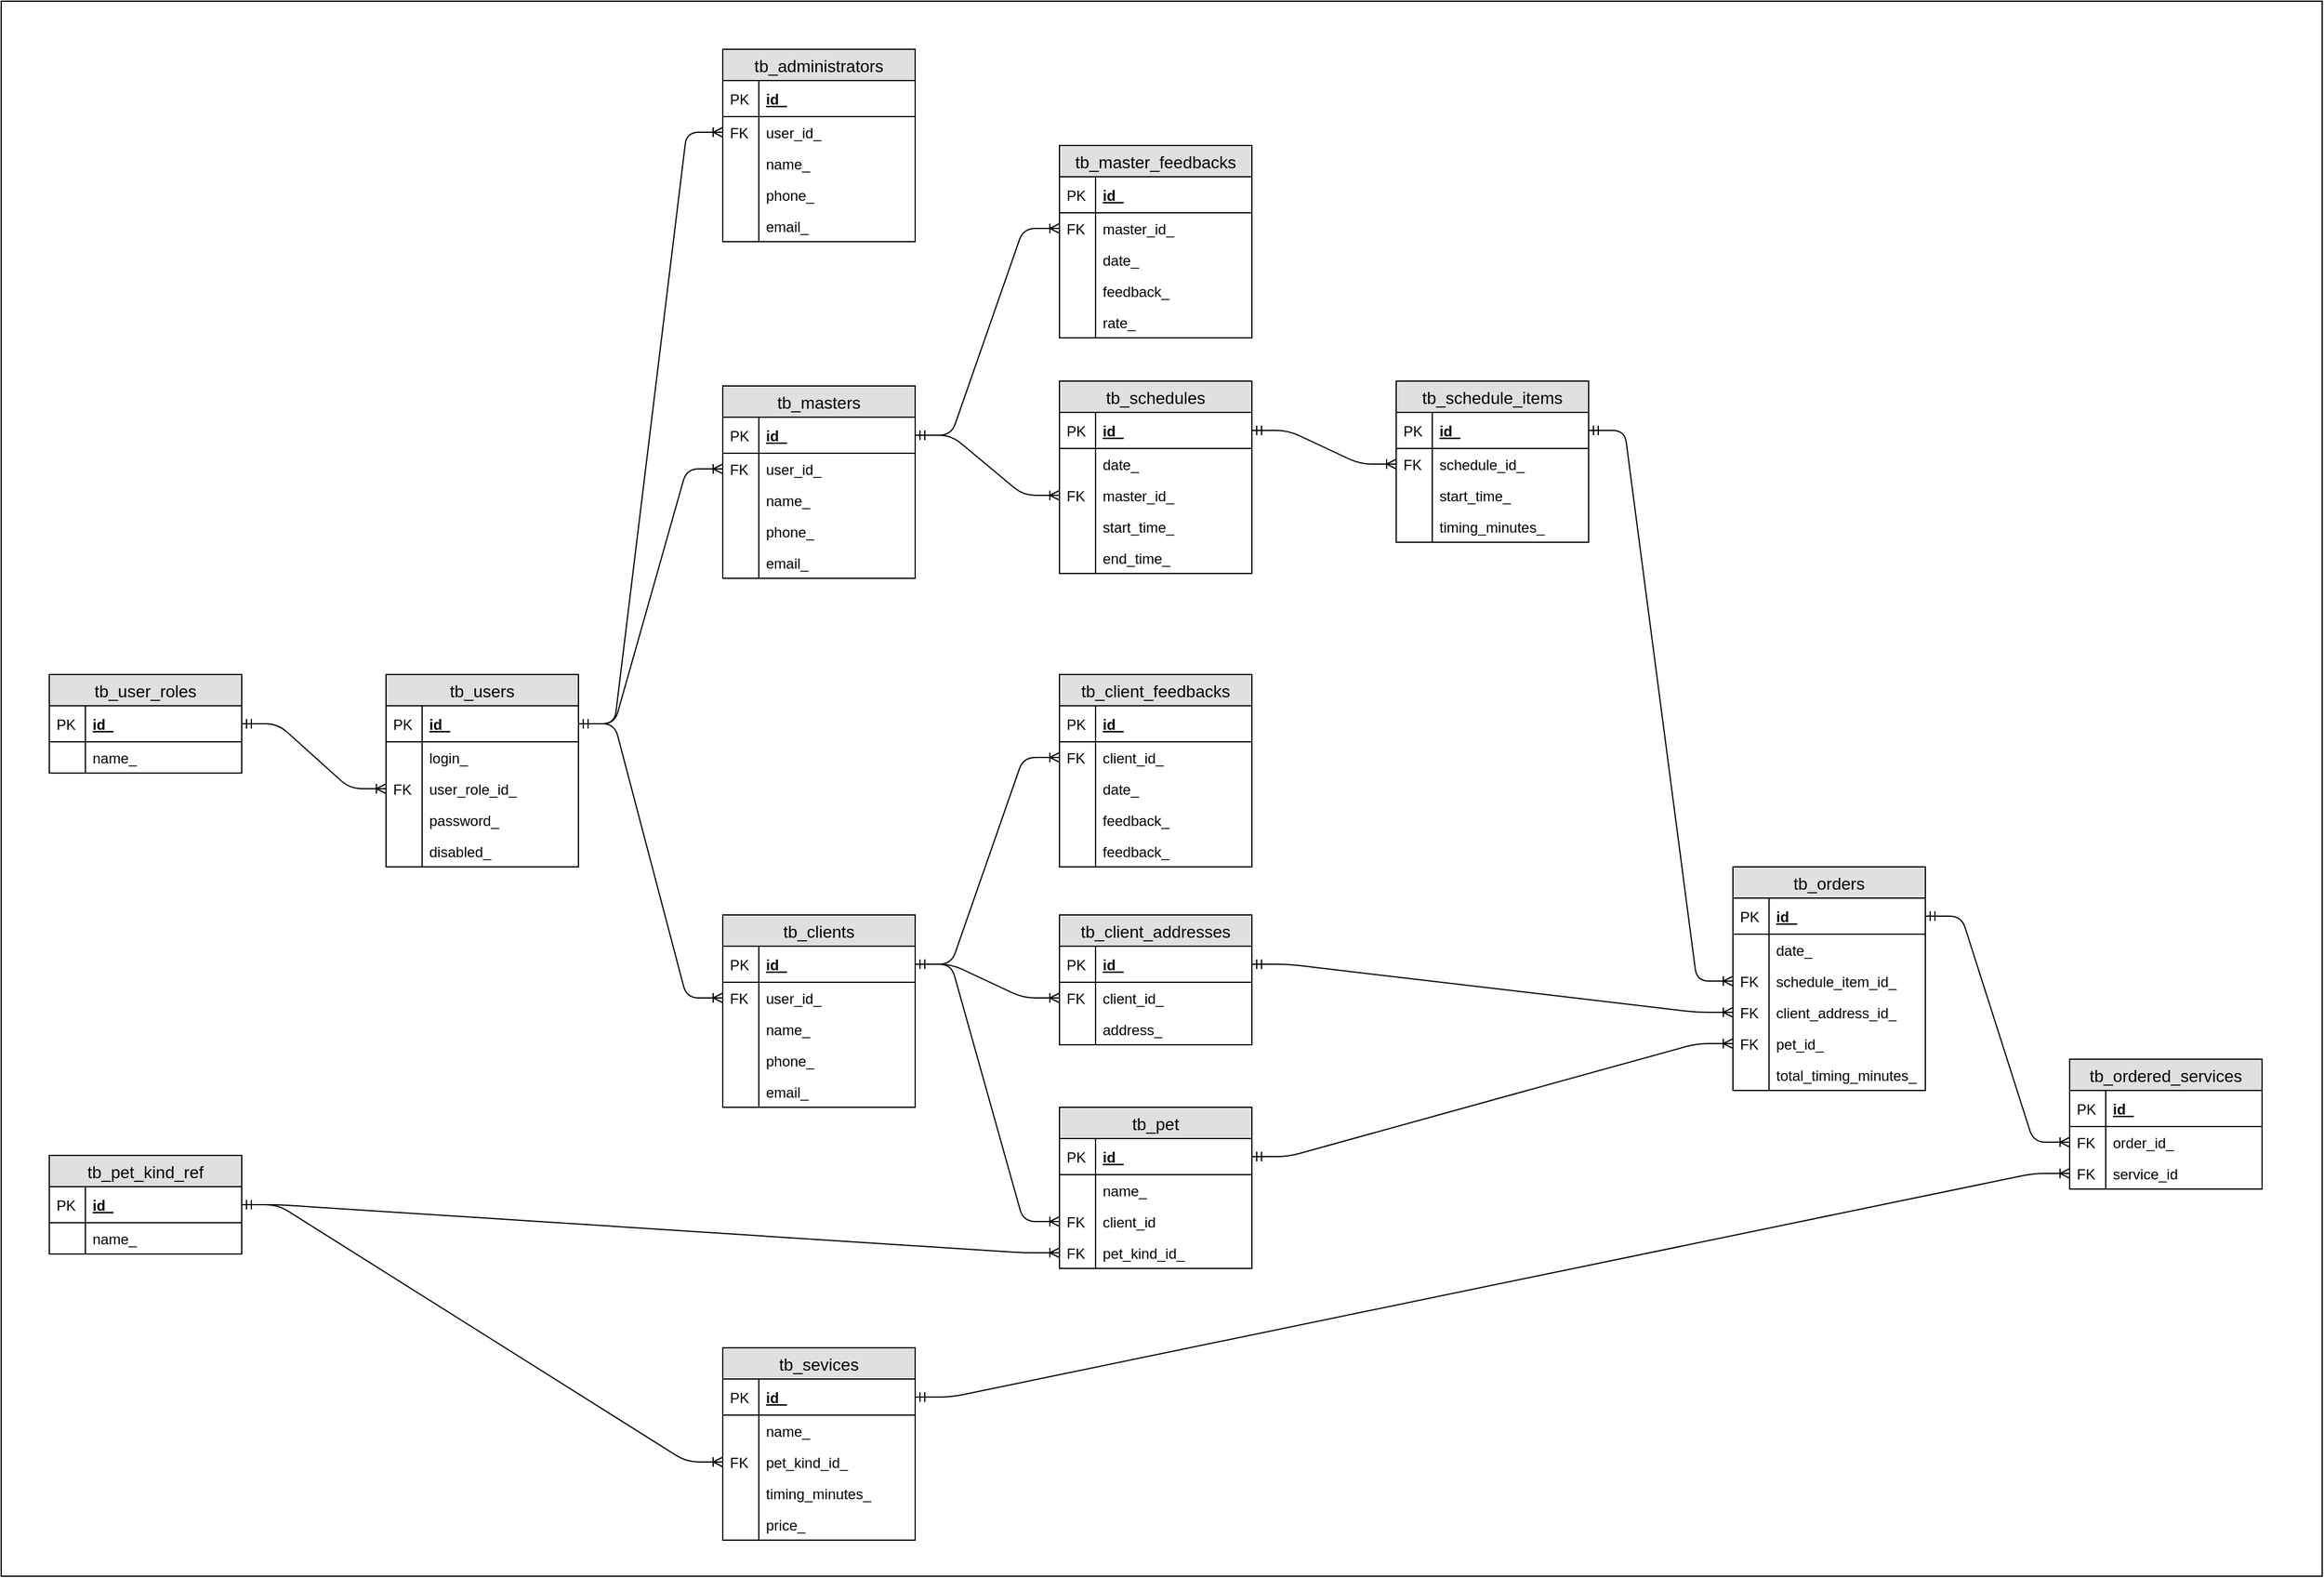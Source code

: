 <mxfile version="22.0.3" type="device" pages="2">
  <diagram id="g5MzeLXwb0Qquh4iD-jH" name="Page-1">
    <mxGraphModel dx="3236" dy="2476" grid="1" gridSize="10" guides="1" tooltips="1" connect="1" arrows="1" fold="1" page="0" pageScale="1" pageWidth="827" pageHeight="1169" math="0" shadow="0">
      <root>
        <mxCell id="0" />
        <mxCell id="1" parent="0" />
        <mxCell id="tG_kKzL7jIH3C_q8PzJ6-2" value="" style="rounded=0;whiteSpace=wrap;html=1;fillColor=none;" vertex="1" parent="1">
          <mxGeometry x="-320" y="-600" width="1930" height="1310" as="geometry" />
        </mxCell>
        <mxCell id="kXcKC1qlGudYPQSzvAKc-1" value="tb_user_roles" style="swimlane;fontStyle=0;childLayout=stackLayout;horizontal=1;startSize=26;fillColor=#e0e0e0;horizontalStack=0;resizeParent=1;resizeParentMax=0;resizeLast=0;collapsible=1;marginBottom=0;swimlaneFillColor=#ffffff;align=center;fontSize=14;" parent="1" vertex="1">
          <mxGeometry x="-280" y="-40" width="160" height="82" as="geometry" />
        </mxCell>
        <mxCell id="kXcKC1qlGudYPQSzvAKc-2" value="id_" style="shape=partialRectangle;top=0;left=0;right=0;bottom=1;align=left;verticalAlign=middle;fillColor=none;spacingLeft=34;spacingRight=4;overflow=hidden;rotatable=0;points=[[0,0.5],[1,0.5]];portConstraint=eastwest;dropTarget=0;fontStyle=5;fontSize=12;" parent="kXcKC1qlGudYPQSzvAKc-1" vertex="1">
          <mxGeometry y="26" width="160" height="30" as="geometry" />
        </mxCell>
        <mxCell id="kXcKC1qlGudYPQSzvAKc-3" value="PK" style="shape=partialRectangle;top=0;left=0;bottom=0;fillColor=none;align=left;verticalAlign=middle;spacingLeft=4;spacingRight=4;overflow=hidden;rotatable=0;points=[];portConstraint=eastwest;part=1;fontSize=12;" parent="kXcKC1qlGudYPQSzvAKc-2" vertex="1" connectable="0">
          <mxGeometry width="30" height="30" as="geometry" />
        </mxCell>
        <mxCell id="kXcKC1qlGudYPQSzvAKc-4" value="name_" style="shape=partialRectangle;top=0;left=0;right=0;bottom=0;align=left;verticalAlign=top;fillColor=none;spacingLeft=34;spacingRight=4;overflow=hidden;rotatable=0;points=[[0,0.5],[1,0.5]];portConstraint=eastwest;dropTarget=0;fontSize=12;" parent="kXcKC1qlGudYPQSzvAKc-1" vertex="1">
          <mxGeometry y="56" width="160" height="26" as="geometry" />
        </mxCell>
        <mxCell id="kXcKC1qlGudYPQSzvAKc-5" value="" style="shape=partialRectangle;top=0;left=0;bottom=0;fillColor=none;align=left;verticalAlign=top;spacingLeft=4;spacingRight=4;overflow=hidden;rotatable=0;points=[];portConstraint=eastwest;part=1;fontSize=12;" parent="kXcKC1qlGudYPQSzvAKc-4" vertex="1" connectable="0">
          <mxGeometry width="30" height="26" as="geometry" />
        </mxCell>
        <mxCell id="kXcKC1qlGudYPQSzvAKc-38" value="tb_pet_kind_ref" style="swimlane;fontStyle=0;childLayout=stackLayout;horizontal=1;startSize=26;fillColor=#e0e0e0;horizontalStack=0;resizeParent=1;resizeParentMax=0;resizeLast=0;collapsible=1;marginBottom=0;swimlaneFillColor=#ffffff;align=center;fontSize=14;" parent="1" vertex="1">
          <mxGeometry x="-280" y="360" width="160" height="82" as="geometry" />
        </mxCell>
        <mxCell id="kXcKC1qlGudYPQSzvAKc-39" value="id_" style="shape=partialRectangle;top=0;left=0;right=0;bottom=1;align=left;verticalAlign=middle;fillColor=none;spacingLeft=34;spacingRight=4;overflow=hidden;rotatable=0;points=[[0,0.5],[1,0.5]];portConstraint=eastwest;dropTarget=0;fontStyle=5;fontSize=12;" parent="kXcKC1qlGudYPQSzvAKc-38" vertex="1">
          <mxGeometry y="26" width="160" height="30" as="geometry" />
        </mxCell>
        <mxCell id="kXcKC1qlGudYPQSzvAKc-40" value="PK" style="shape=partialRectangle;top=0;left=0;bottom=0;fillColor=none;align=left;verticalAlign=middle;spacingLeft=4;spacingRight=4;overflow=hidden;rotatable=0;points=[];portConstraint=eastwest;part=1;fontSize=12;" parent="kXcKC1qlGudYPQSzvAKc-39" vertex="1" connectable="0">
          <mxGeometry width="30" height="30" as="geometry" />
        </mxCell>
        <mxCell id="kXcKC1qlGudYPQSzvAKc-41" value="name_" style="shape=partialRectangle;top=0;left=0;right=0;bottom=0;align=left;verticalAlign=top;fillColor=none;spacingLeft=34;spacingRight=4;overflow=hidden;rotatable=0;points=[[0,0.5],[1,0.5]];portConstraint=eastwest;dropTarget=0;fontSize=12;" parent="kXcKC1qlGudYPQSzvAKc-38" vertex="1">
          <mxGeometry y="56" width="160" height="26" as="geometry" />
        </mxCell>
        <mxCell id="kXcKC1qlGudYPQSzvAKc-42" value="" style="shape=partialRectangle;top=0;left=0;bottom=0;fillColor=none;align=left;verticalAlign=top;spacingLeft=4;spacingRight=4;overflow=hidden;rotatable=0;points=[];portConstraint=eastwest;part=1;fontSize=12;" parent="kXcKC1qlGudYPQSzvAKc-41" vertex="1" connectable="0">
          <mxGeometry width="30" height="26" as="geometry" />
        </mxCell>
        <mxCell id="kXcKC1qlGudYPQSzvAKc-12" value="tb_users" style="swimlane;fontStyle=0;childLayout=stackLayout;horizontal=1;startSize=26;fillColor=#e0e0e0;horizontalStack=0;resizeParent=1;resizeParentMax=0;resizeLast=0;collapsible=1;marginBottom=0;swimlaneFillColor=#ffffff;align=center;fontSize=14;" parent="1" vertex="1">
          <mxGeometry y="-40" width="160" height="160" as="geometry" />
        </mxCell>
        <mxCell id="kXcKC1qlGudYPQSzvAKc-13" value="id_" style="shape=partialRectangle;top=0;left=0;right=0;bottom=1;align=left;verticalAlign=middle;fillColor=none;spacingLeft=34;spacingRight=4;overflow=hidden;rotatable=0;points=[[0,0.5],[1,0.5]];portConstraint=eastwest;dropTarget=0;fontStyle=5;fontSize=12;" parent="kXcKC1qlGudYPQSzvAKc-12" vertex="1">
          <mxGeometry y="26" width="160" height="30" as="geometry" />
        </mxCell>
        <mxCell id="kXcKC1qlGudYPQSzvAKc-14" value="PK" style="shape=partialRectangle;top=0;left=0;bottom=0;fillColor=none;align=left;verticalAlign=middle;spacingLeft=4;spacingRight=4;overflow=hidden;rotatable=0;points=[];portConstraint=eastwest;part=1;fontSize=12;" parent="kXcKC1qlGudYPQSzvAKc-13" vertex="1" connectable="0">
          <mxGeometry width="30" height="30" as="geometry" />
        </mxCell>
        <mxCell id="kXcKC1qlGudYPQSzvAKc-15" value="login_" style="shape=partialRectangle;top=0;left=0;right=0;bottom=0;align=left;verticalAlign=top;fillColor=none;spacingLeft=34;spacingRight=4;overflow=hidden;rotatable=0;points=[[0,0.5],[1,0.5]];portConstraint=eastwest;dropTarget=0;fontSize=12;" parent="kXcKC1qlGudYPQSzvAKc-12" vertex="1">
          <mxGeometry y="56" width="160" height="26" as="geometry" />
        </mxCell>
        <mxCell id="kXcKC1qlGudYPQSzvAKc-16" value="" style="shape=partialRectangle;top=0;left=0;bottom=0;fillColor=none;align=left;verticalAlign=top;spacingLeft=4;spacingRight=4;overflow=hidden;rotatable=0;points=[];portConstraint=eastwest;part=1;fontSize=12;" parent="kXcKC1qlGudYPQSzvAKc-15" vertex="1" connectable="0">
          <mxGeometry width="30" height="26" as="geometry" />
        </mxCell>
        <mxCell id="kXcKC1qlGudYPQSzvAKc-21" value="user_role_id_" style="shape=partialRectangle;top=0;left=0;right=0;bottom=0;align=left;verticalAlign=top;fillColor=none;spacingLeft=34;spacingRight=4;overflow=hidden;rotatable=0;points=[[0,0.5],[1,0.5]];portConstraint=eastwest;dropTarget=0;fontSize=12;" parent="kXcKC1qlGudYPQSzvAKc-12" vertex="1">
          <mxGeometry y="82" width="160" height="26" as="geometry" />
        </mxCell>
        <mxCell id="kXcKC1qlGudYPQSzvAKc-22" value="FK" style="shape=partialRectangle;top=0;left=0;bottom=0;fillColor=none;align=left;verticalAlign=top;spacingLeft=4;spacingRight=4;overflow=hidden;rotatable=0;points=[];portConstraint=eastwest;part=1;fontSize=12;" parent="kXcKC1qlGudYPQSzvAKc-21" vertex="1" connectable="0">
          <mxGeometry width="30" height="26" as="geometry" />
        </mxCell>
        <mxCell id="kXcKC1qlGudYPQSzvAKc-17" value="password_" style="shape=partialRectangle;top=0;left=0;right=0;bottom=0;align=left;verticalAlign=top;fillColor=none;spacingLeft=34;spacingRight=4;overflow=hidden;rotatable=0;points=[[0,0.5],[1,0.5]];portConstraint=eastwest;dropTarget=0;fontSize=12;" parent="kXcKC1qlGudYPQSzvAKc-12" vertex="1">
          <mxGeometry y="108" width="160" height="26" as="geometry" />
        </mxCell>
        <mxCell id="kXcKC1qlGudYPQSzvAKc-18" value="" style="shape=partialRectangle;top=0;left=0;bottom=0;fillColor=none;align=left;verticalAlign=top;spacingLeft=4;spacingRight=4;overflow=hidden;rotatable=0;points=[];portConstraint=eastwest;part=1;fontSize=12;" parent="kXcKC1qlGudYPQSzvAKc-17" vertex="1" connectable="0">
          <mxGeometry width="30" height="26" as="geometry" />
        </mxCell>
        <mxCell id="kXcKC1qlGudYPQSzvAKc-19" value="disabled_" style="shape=partialRectangle;top=0;left=0;right=0;bottom=0;align=left;verticalAlign=top;fillColor=none;spacingLeft=34;spacingRight=4;overflow=hidden;rotatable=0;points=[[0,0.5],[1,0.5]];portConstraint=eastwest;dropTarget=0;fontSize=12;" parent="kXcKC1qlGudYPQSzvAKc-12" vertex="1">
          <mxGeometry y="134" width="160" height="26" as="geometry" />
        </mxCell>
        <mxCell id="kXcKC1qlGudYPQSzvAKc-20" value="" style="shape=partialRectangle;top=0;left=0;bottom=0;fillColor=none;align=left;verticalAlign=top;spacingLeft=4;spacingRight=4;overflow=hidden;rotatable=0;points=[];portConstraint=eastwest;part=1;fontSize=12;" parent="kXcKC1qlGudYPQSzvAKc-19" vertex="1" connectable="0">
          <mxGeometry width="30" height="26" as="geometry" />
        </mxCell>
        <mxCell id="kXcKC1qlGudYPQSzvAKc-24" value="tb_clients" style="swimlane;fontStyle=0;childLayout=stackLayout;horizontal=1;startSize=26;fillColor=#e0e0e0;horizontalStack=0;resizeParent=1;resizeParentMax=0;resizeLast=0;collapsible=1;marginBottom=0;swimlaneFillColor=#ffffff;align=center;fontSize=14;" parent="1" vertex="1">
          <mxGeometry x="280" y="160" width="160" height="160" as="geometry" />
        </mxCell>
        <mxCell id="kXcKC1qlGudYPQSzvAKc-25" value="id_" style="shape=partialRectangle;top=0;left=0;right=0;bottom=1;align=left;verticalAlign=middle;fillColor=none;spacingLeft=34;spacingRight=4;overflow=hidden;rotatable=0;points=[[0,0.5],[1,0.5]];portConstraint=eastwest;dropTarget=0;fontStyle=5;fontSize=12;" parent="kXcKC1qlGudYPQSzvAKc-24" vertex="1">
          <mxGeometry y="26" width="160" height="30" as="geometry" />
        </mxCell>
        <mxCell id="kXcKC1qlGudYPQSzvAKc-26" value="PK" style="shape=partialRectangle;top=0;left=0;bottom=0;fillColor=none;align=left;verticalAlign=middle;spacingLeft=4;spacingRight=4;overflow=hidden;rotatable=0;points=[];portConstraint=eastwest;part=1;fontSize=12;" parent="kXcKC1qlGudYPQSzvAKc-25" vertex="1" connectable="0">
          <mxGeometry width="30" height="30" as="geometry" />
        </mxCell>
        <mxCell id="kXcKC1qlGudYPQSzvAKc-27" value="user_id_" style="shape=partialRectangle;top=0;left=0;right=0;bottom=0;align=left;verticalAlign=top;fillColor=none;spacingLeft=34;spacingRight=4;overflow=hidden;rotatable=0;points=[[0,0.5],[1,0.5]];portConstraint=eastwest;dropTarget=0;fontSize=12;" parent="kXcKC1qlGudYPQSzvAKc-24" vertex="1">
          <mxGeometry y="56" width="160" height="26" as="geometry" />
        </mxCell>
        <mxCell id="kXcKC1qlGudYPQSzvAKc-28" value="FK" style="shape=partialRectangle;top=0;left=0;bottom=0;fillColor=none;align=left;verticalAlign=top;spacingLeft=4;spacingRight=4;overflow=hidden;rotatable=0;points=[];portConstraint=eastwest;part=1;fontSize=12;" parent="kXcKC1qlGudYPQSzvAKc-27" vertex="1" connectable="0">
          <mxGeometry width="30" height="26" as="geometry" />
        </mxCell>
        <mxCell id="kXcKC1qlGudYPQSzvAKc-29" value="name_" style="shape=partialRectangle;top=0;left=0;right=0;bottom=0;align=left;verticalAlign=top;fillColor=none;spacingLeft=34;spacingRight=4;overflow=hidden;rotatable=0;points=[[0,0.5],[1,0.5]];portConstraint=eastwest;dropTarget=0;fontSize=12;" parent="kXcKC1qlGudYPQSzvAKc-24" vertex="1">
          <mxGeometry y="82" width="160" height="26" as="geometry" />
        </mxCell>
        <mxCell id="kXcKC1qlGudYPQSzvAKc-30" value="" style="shape=partialRectangle;top=0;left=0;bottom=0;fillColor=none;align=left;verticalAlign=top;spacingLeft=4;spacingRight=4;overflow=hidden;rotatable=0;points=[];portConstraint=eastwest;part=1;fontSize=12;" parent="kXcKC1qlGudYPQSzvAKc-29" vertex="1" connectable="0">
          <mxGeometry width="30" height="26" as="geometry" />
        </mxCell>
        <mxCell id="kXcKC1qlGudYPQSzvAKc-31" value="phone_" style="shape=partialRectangle;top=0;left=0;right=0;bottom=0;align=left;verticalAlign=top;fillColor=none;spacingLeft=34;spacingRight=4;overflow=hidden;rotatable=0;points=[[0,0.5],[1,0.5]];portConstraint=eastwest;dropTarget=0;fontSize=12;" parent="kXcKC1qlGudYPQSzvAKc-24" vertex="1">
          <mxGeometry y="108" width="160" height="26" as="geometry" />
        </mxCell>
        <mxCell id="kXcKC1qlGudYPQSzvAKc-32" value="" style="shape=partialRectangle;top=0;left=0;bottom=0;fillColor=none;align=left;verticalAlign=top;spacingLeft=4;spacingRight=4;overflow=hidden;rotatable=0;points=[];portConstraint=eastwest;part=1;fontSize=12;" parent="kXcKC1qlGudYPQSzvAKc-31" vertex="1" connectable="0">
          <mxGeometry width="30" height="26" as="geometry" />
        </mxCell>
        <mxCell id="kXcKC1qlGudYPQSzvAKc-33" value="email_" style="shape=partialRectangle;top=0;left=0;right=0;bottom=0;align=left;verticalAlign=top;fillColor=none;spacingLeft=34;spacingRight=4;overflow=hidden;rotatable=0;points=[[0,0.5],[1,0.5]];portConstraint=eastwest;dropTarget=0;fontSize=12;" parent="kXcKC1qlGudYPQSzvAKc-24" vertex="1">
          <mxGeometry y="134" width="160" height="26" as="geometry" />
        </mxCell>
        <mxCell id="kXcKC1qlGudYPQSzvAKc-34" value="" style="shape=partialRectangle;top=0;left=0;bottom=0;fillColor=none;align=left;verticalAlign=top;spacingLeft=4;spacingRight=4;overflow=hidden;rotatable=0;points=[];portConstraint=eastwest;part=1;fontSize=12;" parent="kXcKC1qlGudYPQSzvAKc-33" vertex="1" connectable="0">
          <mxGeometry width="30" height="26" as="geometry" />
        </mxCell>
        <mxCell id="kXcKC1qlGudYPQSzvAKc-99" value="tb_client_addresses" style="swimlane;fontStyle=0;childLayout=stackLayout;horizontal=1;startSize=26;fillColor=#e0e0e0;horizontalStack=0;resizeParent=1;resizeParentMax=0;resizeLast=0;collapsible=1;marginBottom=0;swimlaneFillColor=#ffffff;align=center;fontSize=14;" parent="1" vertex="1">
          <mxGeometry x="560" y="160" width="160" height="108" as="geometry" />
        </mxCell>
        <mxCell id="kXcKC1qlGudYPQSzvAKc-100" value="id_" style="shape=partialRectangle;top=0;left=0;right=0;bottom=1;align=left;verticalAlign=middle;fillColor=none;spacingLeft=34;spacingRight=4;overflow=hidden;rotatable=0;points=[[0,0.5],[1,0.5]];portConstraint=eastwest;dropTarget=0;fontStyle=5;fontSize=12;" parent="kXcKC1qlGudYPQSzvAKc-99" vertex="1">
          <mxGeometry y="26" width="160" height="30" as="geometry" />
        </mxCell>
        <mxCell id="kXcKC1qlGudYPQSzvAKc-101" value="PK" style="shape=partialRectangle;top=0;left=0;bottom=0;fillColor=none;align=left;verticalAlign=middle;spacingLeft=4;spacingRight=4;overflow=hidden;rotatable=0;points=[];portConstraint=eastwest;part=1;fontSize=12;" parent="kXcKC1qlGudYPQSzvAKc-100" vertex="1" connectable="0">
          <mxGeometry width="30" height="30" as="geometry" />
        </mxCell>
        <mxCell id="kXcKC1qlGudYPQSzvAKc-102" value="client_id_" style="shape=partialRectangle;top=0;left=0;right=0;bottom=0;align=left;verticalAlign=top;fillColor=none;spacingLeft=34;spacingRight=4;overflow=hidden;rotatable=0;points=[[0,0.5],[1,0.5]];portConstraint=eastwest;dropTarget=0;fontSize=12;" parent="kXcKC1qlGudYPQSzvAKc-99" vertex="1">
          <mxGeometry y="56" width="160" height="26" as="geometry" />
        </mxCell>
        <mxCell id="kXcKC1qlGudYPQSzvAKc-103" value="FK" style="shape=partialRectangle;top=0;left=0;bottom=0;fillColor=none;align=left;verticalAlign=top;spacingLeft=4;spacingRight=4;overflow=hidden;rotatable=0;points=[];portConstraint=eastwest;part=1;fontSize=12;" parent="kXcKC1qlGudYPQSzvAKc-102" vertex="1" connectable="0">
          <mxGeometry width="30" height="26" as="geometry" />
        </mxCell>
        <mxCell id="kXcKC1qlGudYPQSzvAKc-104" value="address_" style="shape=partialRectangle;top=0;left=0;right=0;bottom=0;align=left;verticalAlign=top;fillColor=none;spacingLeft=34;spacingRight=4;overflow=hidden;rotatable=0;points=[[0,0.5],[1,0.5]];portConstraint=eastwest;dropTarget=0;fontSize=12;" parent="kXcKC1qlGudYPQSzvAKc-99" vertex="1">
          <mxGeometry y="82" width="160" height="26" as="geometry" />
        </mxCell>
        <mxCell id="kXcKC1qlGudYPQSzvAKc-105" value="" style="shape=partialRectangle;top=0;left=0;bottom=0;fillColor=none;align=left;verticalAlign=top;spacingLeft=4;spacingRight=4;overflow=hidden;rotatable=0;points=[];portConstraint=eastwest;part=1;fontSize=12;" parent="kXcKC1qlGudYPQSzvAKc-104" vertex="1" connectable="0">
          <mxGeometry width="30" height="26" as="geometry" />
        </mxCell>
        <mxCell id="kXcKC1qlGudYPQSzvAKc-138" value="tb_orders" style="swimlane;fontStyle=0;childLayout=stackLayout;horizontal=1;startSize=26;fillColor=#e0e0e0;horizontalStack=0;resizeParent=1;resizeParentMax=0;resizeLast=0;collapsible=1;marginBottom=0;swimlaneFillColor=#ffffff;align=center;fontSize=14;" parent="1" vertex="1">
          <mxGeometry x="1120" y="120" width="160" height="186" as="geometry" />
        </mxCell>
        <mxCell id="kXcKC1qlGudYPQSzvAKc-139" value="id_" style="shape=partialRectangle;top=0;left=0;right=0;bottom=1;align=left;verticalAlign=middle;fillColor=none;spacingLeft=34;spacingRight=4;overflow=hidden;rotatable=0;points=[[0,0.5],[1,0.5]];portConstraint=eastwest;dropTarget=0;fontStyle=5;fontSize=12;" parent="kXcKC1qlGudYPQSzvAKc-138" vertex="1">
          <mxGeometry y="26" width="160" height="30" as="geometry" />
        </mxCell>
        <mxCell id="kXcKC1qlGudYPQSzvAKc-140" value="PK" style="shape=partialRectangle;top=0;left=0;bottom=0;fillColor=none;align=left;verticalAlign=middle;spacingLeft=4;spacingRight=4;overflow=hidden;rotatable=0;points=[];portConstraint=eastwest;part=1;fontSize=12;" parent="kXcKC1qlGudYPQSzvAKc-139" vertex="1" connectable="0">
          <mxGeometry width="30" height="30" as="geometry" />
        </mxCell>
        <mxCell id="kXcKC1qlGudYPQSzvAKc-141" value="date_" style="shape=partialRectangle;top=0;left=0;right=0;bottom=0;align=left;verticalAlign=top;fillColor=none;spacingLeft=34;spacingRight=4;overflow=hidden;rotatable=0;points=[[0,0.5],[1,0.5]];portConstraint=eastwest;dropTarget=0;fontSize=12;" parent="kXcKC1qlGudYPQSzvAKc-138" vertex="1">
          <mxGeometry y="56" width="160" height="26" as="geometry" />
        </mxCell>
        <mxCell id="kXcKC1qlGudYPQSzvAKc-142" value="" style="shape=partialRectangle;top=0;left=0;bottom=0;fillColor=none;align=left;verticalAlign=top;spacingLeft=4;spacingRight=4;overflow=hidden;rotatable=0;points=[];portConstraint=eastwest;part=1;fontSize=12;" parent="kXcKC1qlGudYPQSzvAKc-141" vertex="1" connectable="0">
          <mxGeometry width="30" height="26" as="geometry" />
        </mxCell>
        <mxCell id="kXcKC1qlGudYPQSzvAKc-143" value="schedule_item_id_" style="shape=partialRectangle;top=0;left=0;right=0;bottom=0;align=left;verticalAlign=top;fillColor=none;spacingLeft=34;spacingRight=4;overflow=hidden;rotatable=0;points=[[0,0.5],[1,0.5]];portConstraint=eastwest;dropTarget=0;fontSize=12;" parent="kXcKC1qlGudYPQSzvAKc-138" vertex="1">
          <mxGeometry y="82" width="160" height="26" as="geometry" />
        </mxCell>
        <mxCell id="kXcKC1qlGudYPQSzvAKc-144" value="FK" style="shape=partialRectangle;top=0;left=0;bottom=0;fillColor=none;align=left;verticalAlign=top;spacingLeft=4;spacingRight=4;overflow=hidden;rotatable=0;points=[];portConstraint=eastwest;part=1;fontSize=12;" parent="kXcKC1qlGudYPQSzvAKc-143" vertex="1" connectable="0">
          <mxGeometry width="30" height="26" as="geometry" />
        </mxCell>
        <mxCell id="kXcKC1qlGudYPQSzvAKc-154" value="client_address_id_" style="shape=partialRectangle;top=0;left=0;right=0;bottom=0;align=left;verticalAlign=top;fillColor=none;spacingLeft=34;spacingRight=4;overflow=hidden;rotatable=0;points=[[0,0.5],[1,0.5]];portConstraint=eastwest;dropTarget=0;fontSize=12;" parent="kXcKC1qlGudYPQSzvAKc-138" vertex="1">
          <mxGeometry y="108" width="160" height="26" as="geometry" />
        </mxCell>
        <mxCell id="kXcKC1qlGudYPQSzvAKc-155" value="FK" style="shape=partialRectangle;top=0;left=0;bottom=0;fillColor=none;align=left;verticalAlign=top;spacingLeft=4;spacingRight=4;overflow=hidden;rotatable=0;points=[];portConstraint=eastwest;part=1;fontSize=12;" parent="kXcKC1qlGudYPQSzvAKc-154" vertex="1" connectable="0">
          <mxGeometry width="30" height="26" as="geometry" />
        </mxCell>
        <mxCell id="kXcKC1qlGudYPQSzvAKc-148" value="pet_id_" style="shape=partialRectangle;top=0;left=0;right=0;bottom=0;align=left;verticalAlign=top;fillColor=none;spacingLeft=34;spacingRight=4;overflow=hidden;rotatable=0;points=[[0,0.5],[1,0.5]];portConstraint=eastwest;dropTarget=0;fontSize=12;" parent="kXcKC1qlGudYPQSzvAKc-138" vertex="1">
          <mxGeometry y="134" width="160" height="26" as="geometry" />
        </mxCell>
        <mxCell id="kXcKC1qlGudYPQSzvAKc-149" value="FK" style="shape=partialRectangle;top=0;left=0;bottom=0;fillColor=none;align=left;verticalAlign=top;spacingLeft=4;spacingRight=4;overflow=hidden;rotatable=0;points=[];portConstraint=eastwest;part=1;fontSize=12;" parent="kXcKC1qlGudYPQSzvAKc-148" vertex="1" connectable="0">
          <mxGeometry width="30" height="26" as="geometry" />
        </mxCell>
        <mxCell id="kXcKC1qlGudYPQSzvAKc-151" value="total_timing_minutes_" style="shape=partialRectangle;top=0;left=0;right=0;bottom=0;align=left;verticalAlign=top;fillColor=none;spacingLeft=34;spacingRight=4;overflow=hidden;rotatable=0;points=[[0,0.5],[1,0.5]];portConstraint=eastwest;dropTarget=0;fontSize=12;" parent="kXcKC1qlGudYPQSzvAKc-138" vertex="1">
          <mxGeometry y="160" width="160" height="26" as="geometry" />
        </mxCell>
        <mxCell id="kXcKC1qlGudYPQSzvAKc-152" value="" style="shape=partialRectangle;top=0;left=0;bottom=0;fillColor=none;align=left;verticalAlign=top;spacingLeft=4;spacingRight=4;overflow=hidden;rotatable=0;points=[];portConstraint=eastwest;part=1;fontSize=12;" parent="kXcKC1qlGudYPQSzvAKc-151" vertex="1" connectable="0">
          <mxGeometry width="30" height="26" as="geometry" />
        </mxCell>
        <mxCell id="kXcKC1qlGudYPQSzvAKc-157" value="tb_ordered_services" style="swimlane;fontStyle=0;childLayout=stackLayout;horizontal=1;startSize=26;fillColor=#e0e0e0;horizontalStack=0;resizeParent=1;resizeParentMax=0;resizeLast=0;collapsible=1;marginBottom=0;swimlaneFillColor=#ffffff;align=center;fontSize=14;" parent="1" vertex="1">
          <mxGeometry x="1400" y="280" width="160" height="108" as="geometry" />
        </mxCell>
        <mxCell id="kXcKC1qlGudYPQSzvAKc-158" value="id_" style="shape=partialRectangle;top=0;left=0;right=0;bottom=1;align=left;verticalAlign=middle;fillColor=none;spacingLeft=34;spacingRight=4;overflow=hidden;rotatable=0;points=[[0,0.5],[1,0.5]];portConstraint=eastwest;dropTarget=0;fontStyle=5;fontSize=12;" parent="kXcKC1qlGudYPQSzvAKc-157" vertex="1">
          <mxGeometry y="26" width="160" height="30" as="geometry" />
        </mxCell>
        <mxCell id="kXcKC1qlGudYPQSzvAKc-159" value="PK" style="shape=partialRectangle;top=0;left=0;bottom=0;fillColor=none;align=left;verticalAlign=middle;spacingLeft=4;spacingRight=4;overflow=hidden;rotatable=0;points=[];portConstraint=eastwest;part=1;fontSize=12;" parent="kXcKC1qlGudYPQSzvAKc-158" vertex="1" connectable="0">
          <mxGeometry width="30" height="30" as="geometry" />
        </mxCell>
        <mxCell id="kXcKC1qlGudYPQSzvAKc-162" value="order_id_" style="shape=partialRectangle;top=0;left=0;right=0;bottom=0;align=left;verticalAlign=top;fillColor=none;spacingLeft=34;spacingRight=4;overflow=hidden;rotatable=0;points=[[0,0.5],[1,0.5]];portConstraint=eastwest;dropTarget=0;fontSize=12;" parent="kXcKC1qlGudYPQSzvAKc-157" vertex="1">
          <mxGeometry y="56" width="160" height="26" as="geometry" />
        </mxCell>
        <mxCell id="kXcKC1qlGudYPQSzvAKc-163" value="FK" style="shape=partialRectangle;top=0;left=0;bottom=0;fillColor=none;align=left;verticalAlign=top;spacingLeft=4;spacingRight=4;overflow=hidden;rotatable=0;points=[];portConstraint=eastwest;part=1;fontSize=12;" parent="kXcKC1qlGudYPQSzvAKc-162" vertex="1" connectable="0">
          <mxGeometry width="30" height="26" as="geometry" />
        </mxCell>
        <mxCell id="kXcKC1qlGudYPQSzvAKc-164" value="service_id" style="shape=partialRectangle;top=0;left=0;right=0;bottom=0;align=left;verticalAlign=top;fillColor=none;spacingLeft=34;spacingRight=4;overflow=hidden;rotatable=0;points=[[0,0.5],[1,0.5]];portConstraint=eastwest;dropTarget=0;fontSize=12;" parent="kXcKC1qlGudYPQSzvAKc-157" vertex="1">
          <mxGeometry y="82" width="160" height="26" as="geometry" />
        </mxCell>
        <mxCell id="kXcKC1qlGudYPQSzvAKc-165" value="FK" style="shape=partialRectangle;top=0;left=0;bottom=0;fillColor=none;align=left;verticalAlign=top;spacingLeft=4;spacingRight=4;overflow=hidden;rotatable=0;points=[];portConstraint=eastwest;part=1;fontSize=12;" parent="kXcKC1qlGudYPQSzvAKc-164" vertex="1" connectable="0">
          <mxGeometry width="30" height="26" as="geometry" />
        </mxCell>
        <mxCell id="kXcKC1qlGudYPQSzvAKc-72" value="tb_sevices" style="swimlane;fontStyle=0;childLayout=stackLayout;horizontal=1;startSize=26;fillColor=#e0e0e0;horizontalStack=0;resizeParent=1;resizeParentMax=0;resizeLast=0;collapsible=1;marginBottom=0;swimlaneFillColor=#ffffff;align=center;fontSize=14;" parent="1" vertex="1">
          <mxGeometry x="280" y="520" width="160" height="160" as="geometry" />
        </mxCell>
        <mxCell id="kXcKC1qlGudYPQSzvAKc-73" value="id_" style="shape=partialRectangle;top=0;left=0;right=0;bottom=1;align=left;verticalAlign=middle;fillColor=none;spacingLeft=34;spacingRight=4;overflow=hidden;rotatable=0;points=[[0,0.5],[1,0.5]];portConstraint=eastwest;dropTarget=0;fontStyle=5;fontSize=12;" parent="kXcKC1qlGudYPQSzvAKc-72" vertex="1">
          <mxGeometry y="26" width="160" height="30" as="geometry" />
        </mxCell>
        <mxCell id="kXcKC1qlGudYPQSzvAKc-74" value="PK" style="shape=partialRectangle;top=0;left=0;bottom=0;fillColor=none;align=left;verticalAlign=middle;spacingLeft=4;spacingRight=4;overflow=hidden;rotatable=0;points=[];portConstraint=eastwest;part=1;fontSize=12;" parent="kXcKC1qlGudYPQSzvAKc-73" vertex="1" connectable="0">
          <mxGeometry width="30" height="30" as="geometry" />
        </mxCell>
        <mxCell id="kXcKC1qlGudYPQSzvAKc-77" value="name_" style="shape=partialRectangle;top=0;left=0;right=0;bottom=0;align=left;verticalAlign=top;fillColor=none;spacingLeft=34;spacingRight=4;overflow=hidden;rotatable=0;points=[[0,0.5],[1,0.5]];portConstraint=eastwest;dropTarget=0;fontSize=12;" parent="kXcKC1qlGudYPQSzvAKc-72" vertex="1">
          <mxGeometry y="56" width="160" height="26" as="geometry" />
        </mxCell>
        <mxCell id="kXcKC1qlGudYPQSzvAKc-78" value="" style="shape=partialRectangle;top=0;left=0;bottom=0;fillColor=none;align=left;verticalAlign=top;spacingLeft=4;spacingRight=4;overflow=hidden;rotatable=0;points=[];portConstraint=eastwest;part=1;fontSize=12;" parent="kXcKC1qlGudYPQSzvAKc-77" vertex="1" connectable="0">
          <mxGeometry width="30" height="26" as="geometry" />
        </mxCell>
        <mxCell id="kXcKC1qlGudYPQSzvAKc-75" value="pet_kind_id_" style="shape=partialRectangle;top=0;left=0;right=0;bottom=0;align=left;verticalAlign=top;fillColor=none;spacingLeft=34;spacingRight=4;overflow=hidden;rotatable=0;points=[[0,0.5],[1,0.5]];portConstraint=eastwest;dropTarget=0;fontSize=12;" parent="kXcKC1qlGudYPQSzvAKc-72" vertex="1">
          <mxGeometry y="82" width="160" height="26" as="geometry" />
        </mxCell>
        <mxCell id="kXcKC1qlGudYPQSzvAKc-76" value="FK" style="shape=partialRectangle;top=0;left=0;bottom=0;fillColor=none;align=left;verticalAlign=top;spacingLeft=4;spacingRight=4;overflow=hidden;rotatable=0;points=[];portConstraint=eastwest;part=1;fontSize=12;" parent="kXcKC1qlGudYPQSzvAKc-75" vertex="1" connectable="0">
          <mxGeometry width="30" height="26" as="geometry" />
        </mxCell>
        <mxCell id="kXcKC1qlGudYPQSzvAKc-79" value="timing_minutes_" style="shape=partialRectangle;top=0;left=0;right=0;bottom=0;align=left;verticalAlign=top;fillColor=none;spacingLeft=34;spacingRight=4;overflow=hidden;rotatable=0;points=[[0,0.5],[1,0.5]];portConstraint=eastwest;dropTarget=0;fontSize=12;" parent="kXcKC1qlGudYPQSzvAKc-72" vertex="1">
          <mxGeometry y="108" width="160" height="26" as="geometry" />
        </mxCell>
        <mxCell id="kXcKC1qlGudYPQSzvAKc-80" value="" style="shape=partialRectangle;top=0;left=0;bottom=0;fillColor=none;align=left;verticalAlign=top;spacingLeft=4;spacingRight=4;overflow=hidden;rotatable=0;points=[];portConstraint=eastwest;part=1;fontSize=12;" parent="kXcKC1qlGudYPQSzvAKc-79" vertex="1" connectable="0">
          <mxGeometry width="30" height="26" as="geometry" />
        </mxCell>
        <mxCell id="kXcKC1qlGudYPQSzvAKc-81" value="price_" style="shape=partialRectangle;top=0;left=0;right=0;bottom=0;align=left;verticalAlign=top;fillColor=none;spacingLeft=34;spacingRight=4;overflow=hidden;rotatable=0;points=[[0,0.5],[1,0.5]];portConstraint=eastwest;dropTarget=0;fontSize=12;" parent="kXcKC1qlGudYPQSzvAKc-72" vertex="1">
          <mxGeometry y="134" width="160" height="26" as="geometry" />
        </mxCell>
        <mxCell id="kXcKC1qlGudYPQSzvAKc-82" value="" style="shape=partialRectangle;top=0;left=0;bottom=0;fillColor=none;align=left;verticalAlign=top;spacingLeft=4;spacingRight=4;overflow=hidden;rotatable=0;points=[];portConstraint=eastwest;part=1;fontSize=12;" parent="kXcKC1qlGudYPQSzvAKc-81" vertex="1" connectable="0">
          <mxGeometry width="30" height="26" as="geometry" />
        </mxCell>
        <mxCell id="kXcKC1qlGudYPQSzvAKc-58" value="tb_masters" style="swimlane;fontStyle=0;childLayout=stackLayout;horizontal=1;startSize=26;fillColor=#e0e0e0;horizontalStack=0;resizeParent=1;resizeParentMax=0;resizeLast=0;collapsible=1;marginBottom=0;swimlaneFillColor=#ffffff;align=center;fontSize=14;" parent="1" vertex="1">
          <mxGeometry x="280" y="-280" width="160" height="160" as="geometry" />
        </mxCell>
        <mxCell id="kXcKC1qlGudYPQSzvAKc-59" value="id_" style="shape=partialRectangle;top=0;left=0;right=0;bottom=1;align=left;verticalAlign=middle;fillColor=none;spacingLeft=34;spacingRight=4;overflow=hidden;rotatable=0;points=[[0,0.5],[1,0.5]];portConstraint=eastwest;dropTarget=0;fontStyle=5;fontSize=12;" parent="kXcKC1qlGudYPQSzvAKc-58" vertex="1">
          <mxGeometry y="26" width="160" height="30" as="geometry" />
        </mxCell>
        <mxCell id="kXcKC1qlGudYPQSzvAKc-60" value="PK" style="shape=partialRectangle;top=0;left=0;bottom=0;fillColor=none;align=left;verticalAlign=middle;spacingLeft=4;spacingRight=4;overflow=hidden;rotatable=0;points=[];portConstraint=eastwest;part=1;fontSize=12;" parent="kXcKC1qlGudYPQSzvAKc-59" vertex="1" connectable="0">
          <mxGeometry width="30" height="30" as="geometry" />
        </mxCell>
        <mxCell id="kXcKC1qlGudYPQSzvAKc-61" value="user_id_" style="shape=partialRectangle;top=0;left=0;right=0;bottom=0;align=left;verticalAlign=top;fillColor=none;spacingLeft=34;spacingRight=4;overflow=hidden;rotatable=0;points=[[0,0.5],[1,0.5]];portConstraint=eastwest;dropTarget=0;fontSize=12;" parent="kXcKC1qlGudYPQSzvAKc-58" vertex="1">
          <mxGeometry y="56" width="160" height="26" as="geometry" />
        </mxCell>
        <mxCell id="kXcKC1qlGudYPQSzvAKc-62" value="FK" style="shape=partialRectangle;top=0;left=0;bottom=0;fillColor=none;align=left;verticalAlign=top;spacingLeft=4;spacingRight=4;overflow=hidden;rotatable=0;points=[];portConstraint=eastwest;part=1;fontSize=12;" parent="kXcKC1qlGudYPQSzvAKc-61" vertex="1" connectable="0">
          <mxGeometry width="30" height="26" as="geometry" />
        </mxCell>
        <mxCell id="kXcKC1qlGudYPQSzvAKc-63" value="name_" style="shape=partialRectangle;top=0;left=0;right=0;bottom=0;align=left;verticalAlign=top;fillColor=none;spacingLeft=34;spacingRight=4;overflow=hidden;rotatable=0;points=[[0,0.5],[1,0.5]];portConstraint=eastwest;dropTarget=0;fontSize=12;" parent="kXcKC1qlGudYPQSzvAKc-58" vertex="1">
          <mxGeometry y="82" width="160" height="26" as="geometry" />
        </mxCell>
        <mxCell id="kXcKC1qlGudYPQSzvAKc-64" value="" style="shape=partialRectangle;top=0;left=0;bottom=0;fillColor=none;align=left;verticalAlign=top;spacingLeft=4;spacingRight=4;overflow=hidden;rotatable=0;points=[];portConstraint=eastwest;part=1;fontSize=12;" parent="kXcKC1qlGudYPQSzvAKc-63" vertex="1" connectable="0">
          <mxGeometry width="30" height="26" as="geometry" />
        </mxCell>
        <mxCell id="kXcKC1qlGudYPQSzvAKc-65" value="phone_" style="shape=partialRectangle;top=0;left=0;right=0;bottom=0;align=left;verticalAlign=top;fillColor=none;spacingLeft=34;spacingRight=4;overflow=hidden;rotatable=0;points=[[0,0.5],[1,0.5]];portConstraint=eastwest;dropTarget=0;fontSize=12;" parent="kXcKC1qlGudYPQSzvAKc-58" vertex="1">
          <mxGeometry y="108" width="160" height="26" as="geometry" />
        </mxCell>
        <mxCell id="kXcKC1qlGudYPQSzvAKc-66" value="" style="shape=partialRectangle;top=0;left=0;bottom=0;fillColor=none;align=left;verticalAlign=top;spacingLeft=4;spacingRight=4;overflow=hidden;rotatable=0;points=[];portConstraint=eastwest;part=1;fontSize=12;" parent="kXcKC1qlGudYPQSzvAKc-65" vertex="1" connectable="0">
          <mxGeometry width="30" height="26" as="geometry" />
        </mxCell>
        <mxCell id="kXcKC1qlGudYPQSzvAKc-67" value="email_" style="shape=partialRectangle;top=0;left=0;right=0;bottom=0;align=left;verticalAlign=top;fillColor=none;spacingLeft=34;spacingRight=4;overflow=hidden;rotatable=0;points=[[0,0.5],[1,0.5]];portConstraint=eastwest;dropTarget=0;fontSize=12;" parent="kXcKC1qlGudYPQSzvAKc-58" vertex="1">
          <mxGeometry y="134" width="160" height="26" as="geometry" />
        </mxCell>
        <mxCell id="kXcKC1qlGudYPQSzvAKc-68" value="" style="shape=partialRectangle;top=0;left=0;bottom=0;fillColor=none;align=left;verticalAlign=top;spacingLeft=4;spacingRight=4;overflow=hidden;rotatable=0;points=[];portConstraint=eastwest;part=1;fontSize=12;" parent="kXcKC1qlGudYPQSzvAKc-67" vertex="1" connectable="0">
          <mxGeometry width="30" height="26" as="geometry" />
        </mxCell>
        <mxCell id="kXcKC1qlGudYPQSzvAKc-114" value="tb_schedules" style="swimlane;fontStyle=0;childLayout=stackLayout;horizontal=1;startSize=26;fillColor=#e0e0e0;horizontalStack=0;resizeParent=1;resizeParentMax=0;resizeLast=0;collapsible=1;marginBottom=0;swimlaneFillColor=#ffffff;align=center;fontSize=14;" parent="1" vertex="1">
          <mxGeometry x="560" y="-284" width="160" height="160" as="geometry" />
        </mxCell>
        <mxCell id="kXcKC1qlGudYPQSzvAKc-115" value="id_" style="shape=partialRectangle;top=0;left=0;right=0;bottom=1;align=left;verticalAlign=middle;fillColor=none;spacingLeft=34;spacingRight=4;overflow=hidden;rotatable=0;points=[[0,0.5],[1,0.5]];portConstraint=eastwest;dropTarget=0;fontStyle=5;fontSize=12;" parent="kXcKC1qlGudYPQSzvAKc-114" vertex="1">
          <mxGeometry y="26" width="160" height="30" as="geometry" />
        </mxCell>
        <mxCell id="kXcKC1qlGudYPQSzvAKc-116" value="PK" style="shape=partialRectangle;top=0;left=0;bottom=0;fillColor=none;align=left;verticalAlign=middle;spacingLeft=4;spacingRight=4;overflow=hidden;rotatable=0;points=[];portConstraint=eastwest;part=1;fontSize=12;" parent="kXcKC1qlGudYPQSzvAKc-115" vertex="1" connectable="0">
          <mxGeometry width="30" height="30" as="geometry" />
        </mxCell>
        <mxCell id="kXcKC1qlGudYPQSzvAKc-119" value="date_" style="shape=partialRectangle;top=0;left=0;right=0;bottom=0;align=left;verticalAlign=top;fillColor=none;spacingLeft=34;spacingRight=4;overflow=hidden;rotatable=0;points=[[0,0.5],[1,0.5]];portConstraint=eastwest;dropTarget=0;fontSize=12;" parent="kXcKC1qlGudYPQSzvAKc-114" vertex="1">
          <mxGeometry y="56" width="160" height="26" as="geometry" />
        </mxCell>
        <mxCell id="kXcKC1qlGudYPQSzvAKc-120" value="" style="shape=partialRectangle;top=0;left=0;bottom=0;fillColor=none;align=left;verticalAlign=top;spacingLeft=4;spacingRight=4;overflow=hidden;rotatable=0;points=[];portConstraint=eastwest;part=1;fontSize=12;" parent="kXcKC1qlGudYPQSzvAKc-119" vertex="1" connectable="0">
          <mxGeometry width="30" height="26" as="geometry" />
        </mxCell>
        <mxCell id="kXcKC1qlGudYPQSzvAKc-117" value="master_id_" style="shape=partialRectangle;top=0;left=0;right=0;bottom=0;align=left;verticalAlign=top;fillColor=none;spacingLeft=34;spacingRight=4;overflow=hidden;rotatable=0;points=[[0,0.5],[1,0.5]];portConstraint=eastwest;dropTarget=0;fontSize=12;" parent="kXcKC1qlGudYPQSzvAKc-114" vertex="1">
          <mxGeometry y="82" width="160" height="26" as="geometry" />
        </mxCell>
        <mxCell id="kXcKC1qlGudYPQSzvAKc-118" value="FK" style="shape=partialRectangle;top=0;left=0;bottom=0;fillColor=none;align=left;verticalAlign=top;spacingLeft=4;spacingRight=4;overflow=hidden;rotatable=0;points=[];portConstraint=eastwest;part=1;fontSize=12;" parent="kXcKC1qlGudYPQSzvAKc-117" vertex="1" connectable="0">
          <mxGeometry width="30" height="26" as="geometry" />
        </mxCell>
        <mxCell id="kXcKC1qlGudYPQSzvAKc-121" value="start_time_" style="shape=partialRectangle;top=0;left=0;right=0;bottom=0;align=left;verticalAlign=top;fillColor=none;spacingLeft=34;spacingRight=4;overflow=hidden;rotatable=0;points=[[0,0.5],[1,0.5]];portConstraint=eastwest;dropTarget=0;fontSize=12;" parent="kXcKC1qlGudYPQSzvAKc-114" vertex="1">
          <mxGeometry y="108" width="160" height="26" as="geometry" />
        </mxCell>
        <mxCell id="kXcKC1qlGudYPQSzvAKc-122" value="" style="shape=partialRectangle;top=0;left=0;bottom=0;fillColor=none;align=left;verticalAlign=top;spacingLeft=4;spacingRight=4;overflow=hidden;rotatable=0;points=[];portConstraint=eastwest;part=1;fontSize=12;" parent="kXcKC1qlGudYPQSzvAKc-121" vertex="1" connectable="0">
          <mxGeometry width="30" height="26" as="geometry" />
        </mxCell>
        <mxCell id="kXcKC1qlGudYPQSzvAKc-123" value="end_time_" style="shape=partialRectangle;top=0;left=0;right=0;bottom=0;align=left;verticalAlign=top;fillColor=none;spacingLeft=34;spacingRight=4;overflow=hidden;rotatable=0;points=[[0,0.5],[1,0.5]];portConstraint=eastwest;dropTarget=0;fontSize=12;" parent="kXcKC1qlGudYPQSzvAKc-114" vertex="1">
          <mxGeometry y="134" width="160" height="26" as="geometry" />
        </mxCell>
        <mxCell id="kXcKC1qlGudYPQSzvAKc-124" value="" style="shape=partialRectangle;top=0;left=0;bottom=0;fillColor=none;align=left;verticalAlign=top;spacingLeft=4;spacingRight=4;overflow=hidden;rotatable=0;points=[];portConstraint=eastwest;part=1;fontSize=12;" parent="kXcKC1qlGudYPQSzvAKc-123" vertex="1" connectable="0">
          <mxGeometry width="30" height="26" as="geometry" />
        </mxCell>
        <mxCell id="kXcKC1qlGudYPQSzvAKc-126" value="tb_schedule_items" style="swimlane;fontStyle=0;childLayout=stackLayout;horizontal=1;startSize=26;fillColor=#e0e0e0;horizontalStack=0;resizeParent=1;resizeParentMax=0;resizeLast=0;collapsible=1;marginBottom=0;swimlaneFillColor=#ffffff;align=center;fontSize=14;" parent="1" vertex="1">
          <mxGeometry x="840" y="-284" width="160" height="134" as="geometry" />
        </mxCell>
        <mxCell id="kXcKC1qlGudYPQSzvAKc-127" value="id_" style="shape=partialRectangle;top=0;left=0;right=0;bottom=1;align=left;verticalAlign=middle;fillColor=none;spacingLeft=34;spacingRight=4;overflow=hidden;rotatable=0;points=[[0,0.5],[1,0.5]];portConstraint=eastwest;dropTarget=0;fontStyle=5;fontSize=12;" parent="kXcKC1qlGudYPQSzvAKc-126" vertex="1">
          <mxGeometry y="26" width="160" height="30" as="geometry" />
        </mxCell>
        <mxCell id="kXcKC1qlGudYPQSzvAKc-128" value="PK" style="shape=partialRectangle;top=0;left=0;bottom=0;fillColor=none;align=left;verticalAlign=middle;spacingLeft=4;spacingRight=4;overflow=hidden;rotatable=0;points=[];portConstraint=eastwest;part=1;fontSize=12;" parent="kXcKC1qlGudYPQSzvAKc-127" vertex="1" connectable="0">
          <mxGeometry width="30" height="30" as="geometry" />
        </mxCell>
        <mxCell id="kXcKC1qlGudYPQSzvAKc-129" value="schedule_id_" style="shape=partialRectangle;top=0;left=0;right=0;bottom=0;align=left;verticalAlign=top;fillColor=none;spacingLeft=34;spacingRight=4;overflow=hidden;rotatable=0;points=[[0,0.5],[1,0.5]];portConstraint=eastwest;dropTarget=0;fontSize=12;" parent="kXcKC1qlGudYPQSzvAKc-126" vertex="1">
          <mxGeometry y="56" width="160" height="26" as="geometry" />
        </mxCell>
        <mxCell id="kXcKC1qlGudYPQSzvAKc-130" value="FK" style="shape=partialRectangle;top=0;left=0;bottom=0;fillColor=none;align=left;verticalAlign=top;spacingLeft=4;spacingRight=4;overflow=hidden;rotatable=0;points=[];portConstraint=eastwest;part=1;fontSize=12;" parent="kXcKC1qlGudYPQSzvAKc-129" vertex="1" connectable="0">
          <mxGeometry width="30" height="26" as="geometry" />
        </mxCell>
        <mxCell id="kXcKC1qlGudYPQSzvAKc-131" value="start_time_" style="shape=partialRectangle;top=0;left=0;right=0;bottom=0;align=left;verticalAlign=top;fillColor=none;spacingLeft=34;spacingRight=4;overflow=hidden;rotatable=0;points=[[0,0.5],[1,0.5]];portConstraint=eastwest;dropTarget=0;fontSize=12;" parent="kXcKC1qlGudYPQSzvAKc-126" vertex="1">
          <mxGeometry y="82" width="160" height="26" as="geometry" />
        </mxCell>
        <mxCell id="kXcKC1qlGudYPQSzvAKc-132" value="" style="shape=partialRectangle;top=0;left=0;bottom=0;fillColor=none;align=left;verticalAlign=top;spacingLeft=4;spacingRight=4;overflow=hidden;rotatable=0;points=[];portConstraint=eastwest;part=1;fontSize=12;" parent="kXcKC1qlGudYPQSzvAKc-131" vertex="1" connectable="0">
          <mxGeometry width="30" height="26" as="geometry" />
        </mxCell>
        <mxCell id="kXcKC1qlGudYPQSzvAKc-133" value="timing_minutes_" style="shape=partialRectangle;top=0;left=0;right=0;bottom=0;align=left;verticalAlign=top;fillColor=none;spacingLeft=34;spacingRight=4;overflow=hidden;rotatable=0;points=[[0,0.5],[1,0.5]];portConstraint=eastwest;dropTarget=0;fontSize=12;" parent="kXcKC1qlGudYPQSzvAKc-126" vertex="1">
          <mxGeometry y="108" width="160" height="26" as="geometry" />
        </mxCell>
        <mxCell id="kXcKC1qlGudYPQSzvAKc-134" value="" style="shape=partialRectangle;top=0;left=0;bottom=0;fillColor=none;align=left;verticalAlign=top;spacingLeft=4;spacingRight=4;overflow=hidden;rotatable=0;points=[];portConstraint=eastwest;part=1;fontSize=12;" parent="kXcKC1qlGudYPQSzvAKc-133" vertex="1" connectable="0">
          <mxGeometry width="30" height="26" as="geometry" />
        </mxCell>
        <mxCell id="kXcKC1qlGudYPQSzvAKc-86" value="tb_administrators" style="swimlane;fontStyle=0;childLayout=stackLayout;horizontal=1;startSize=26;fillColor=#e0e0e0;horizontalStack=0;resizeParent=1;resizeParentMax=0;resizeLast=0;collapsible=1;marginBottom=0;swimlaneFillColor=#ffffff;align=center;fontSize=14;" parent="1" vertex="1">
          <mxGeometry x="280" y="-560" width="160" height="160" as="geometry" />
        </mxCell>
        <mxCell id="kXcKC1qlGudYPQSzvAKc-87" value="id_" style="shape=partialRectangle;top=0;left=0;right=0;bottom=1;align=left;verticalAlign=middle;fillColor=none;spacingLeft=34;spacingRight=4;overflow=hidden;rotatable=0;points=[[0,0.5],[1,0.5]];portConstraint=eastwest;dropTarget=0;fontStyle=5;fontSize=12;" parent="kXcKC1qlGudYPQSzvAKc-86" vertex="1">
          <mxGeometry y="26" width="160" height="30" as="geometry" />
        </mxCell>
        <mxCell id="kXcKC1qlGudYPQSzvAKc-88" value="PK" style="shape=partialRectangle;top=0;left=0;bottom=0;fillColor=none;align=left;verticalAlign=middle;spacingLeft=4;spacingRight=4;overflow=hidden;rotatable=0;points=[];portConstraint=eastwest;part=1;fontSize=12;" parent="kXcKC1qlGudYPQSzvAKc-87" vertex="1" connectable="0">
          <mxGeometry width="30" height="30" as="geometry" />
        </mxCell>
        <mxCell id="kXcKC1qlGudYPQSzvAKc-89" value="user_id_" style="shape=partialRectangle;top=0;left=0;right=0;bottom=0;align=left;verticalAlign=top;fillColor=none;spacingLeft=34;spacingRight=4;overflow=hidden;rotatable=0;points=[[0,0.5],[1,0.5]];portConstraint=eastwest;dropTarget=0;fontSize=12;" parent="kXcKC1qlGudYPQSzvAKc-86" vertex="1">
          <mxGeometry y="56" width="160" height="26" as="geometry" />
        </mxCell>
        <mxCell id="kXcKC1qlGudYPQSzvAKc-90" value="FK" style="shape=partialRectangle;top=0;left=0;bottom=0;fillColor=none;align=left;verticalAlign=top;spacingLeft=4;spacingRight=4;overflow=hidden;rotatable=0;points=[];portConstraint=eastwest;part=1;fontSize=12;" parent="kXcKC1qlGudYPQSzvAKc-89" vertex="1" connectable="0">
          <mxGeometry width="30" height="26" as="geometry" />
        </mxCell>
        <mxCell id="kXcKC1qlGudYPQSzvAKc-91" value="name_" style="shape=partialRectangle;top=0;left=0;right=0;bottom=0;align=left;verticalAlign=top;fillColor=none;spacingLeft=34;spacingRight=4;overflow=hidden;rotatable=0;points=[[0,0.5],[1,0.5]];portConstraint=eastwest;dropTarget=0;fontSize=12;" parent="kXcKC1qlGudYPQSzvAKc-86" vertex="1">
          <mxGeometry y="82" width="160" height="26" as="geometry" />
        </mxCell>
        <mxCell id="kXcKC1qlGudYPQSzvAKc-92" value="" style="shape=partialRectangle;top=0;left=0;bottom=0;fillColor=none;align=left;verticalAlign=top;spacingLeft=4;spacingRight=4;overflow=hidden;rotatable=0;points=[];portConstraint=eastwest;part=1;fontSize=12;" parent="kXcKC1qlGudYPQSzvAKc-91" vertex="1" connectable="0">
          <mxGeometry width="30" height="26" as="geometry" />
        </mxCell>
        <mxCell id="kXcKC1qlGudYPQSzvAKc-93" value="phone_" style="shape=partialRectangle;top=0;left=0;right=0;bottom=0;align=left;verticalAlign=top;fillColor=none;spacingLeft=34;spacingRight=4;overflow=hidden;rotatable=0;points=[[0,0.5],[1,0.5]];portConstraint=eastwest;dropTarget=0;fontSize=12;" parent="kXcKC1qlGudYPQSzvAKc-86" vertex="1">
          <mxGeometry y="108" width="160" height="26" as="geometry" />
        </mxCell>
        <mxCell id="kXcKC1qlGudYPQSzvAKc-94" value="" style="shape=partialRectangle;top=0;left=0;bottom=0;fillColor=none;align=left;verticalAlign=top;spacingLeft=4;spacingRight=4;overflow=hidden;rotatable=0;points=[];portConstraint=eastwest;part=1;fontSize=12;" parent="kXcKC1qlGudYPQSzvAKc-93" vertex="1" connectable="0">
          <mxGeometry width="30" height="26" as="geometry" />
        </mxCell>
        <mxCell id="kXcKC1qlGudYPQSzvAKc-95" value="email_" style="shape=partialRectangle;top=0;left=0;right=0;bottom=0;align=left;verticalAlign=top;fillColor=none;spacingLeft=34;spacingRight=4;overflow=hidden;rotatable=0;points=[[0,0.5],[1,0.5]];portConstraint=eastwest;dropTarget=0;fontSize=12;" parent="kXcKC1qlGudYPQSzvAKc-86" vertex="1">
          <mxGeometry y="134" width="160" height="26" as="geometry" />
        </mxCell>
        <mxCell id="kXcKC1qlGudYPQSzvAKc-96" value="" style="shape=partialRectangle;top=0;left=0;bottom=0;fillColor=none;align=left;verticalAlign=top;spacingLeft=4;spacingRight=4;overflow=hidden;rotatable=0;points=[];portConstraint=eastwest;part=1;fontSize=12;" parent="kXcKC1qlGudYPQSzvAKc-95" vertex="1" connectable="0">
          <mxGeometry width="30" height="26" as="geometry" />
        </mxCell>
        <mxCell id="kXcKC1qlGudYPQSzvAKc-43" value="tb_pet" style="swimlane;fontStyle=0;childLayout=stackLayout;horizontal=1;startSize=26;fillColor=#e0e0e0;horizontalStack=0;resizeParent=1;resizeParentMax=0;resizeLast=0;collapsible=1;marginBottom=0;swimlaneFillColor=#ffffff;align=center;fontSize=14;" parent="1" vertex="1">
          <mxGeometry x="560" y="320" width="160" height="134" as="geometry" />
        </mxCell>
        <mxCell id="kXcKC1qlGudYPQSzvAKc-44" value="id_" style="shape=partialRectangle;top=0;left=0;right=0;bottom=1;align=left;verticalAlign=middle;fillColor=none;spacingLeft=34;spacingRight=4;overflow=hidden;rotatable=0;points=[[0,0.5],[1,0.5]];portConstraint=eastwest;dropTarget=0;fontStyle=5;fontSize=12;" parent="kXcKC1qlGudYPQSzvAKc-43" vertex="1">
          <mxGeometry y="26" width="160" height="30" as="geometry" />
        </mxCell>
        <mxCell id="kXcKC1qlGudYPQSzvAKc-45" value="PK" style="shape=partialRectangle;top=0;left=0;bottom=0;fillColor=none;align=left;verticalAlign=middle;spacingLeft=4;spacingRight=4;overflow=hidden;rotatable=0;points=[];portConstraint=eastwest;part=1;fontSize=12;" parent="kXcKC1qlGudYPQSzvAKc-44" vertex="1" connectable="0">
          <mxGeometry width="30" height="30" as="geometry" />
        </mxCell>
        <mxCell id="kXcKC1qlGudYPQSzvAKc-48" value="name_" style="shape=partialRectangle;top=0;left=0;right=0;bottom=0;align=left;verticalAlign=top;fillColor=none;spacingLeft=34;spacingRight=4;overflow=hidden;rotatable=0;points=[[0,0.5],[1,0.5]];portConstraint=eastwest;dropTarget=0;fontSize=12;" parent="kXcKC1qlGudYPQSzvAKc-43" vertex="1">
          <mxGeometry y="56" width="160" height="26" as="geometry" />
        </mxCell>
        <mxCell id="kXcKC1qlGudYPQSzvAKc-49" value="" style="shape=partialRectangle;top=0;left=0;bottom=0;fillColor=none;align=left;verticalAlign=top;spacingLeft=4;spacingRight=4;overflow=hidden;rotatable=0;points=[];portConstraint=eastwest;part=1;fontSize=12;" parent="kXcKC1qlGudYPQSzvAKc-48" vertex="1" connectable="0">
          <mxGeometry width="30" height="26" as="geometry" />
        </mxCell>
        <mxCell id="kXcKC1qlGudYPQSzvAKc-46" value="client_id" style="shape=partialRectangle;top=0;left=0;right=0;bottom=0;align=left;verticalAlign=top;fillColor=none;spacingLeft=34;spacingRight=4;overflow=hidden;rotatable=0;points=[[0,0.5],[1,0.5]];portConstraint=eastwest;dropTarget=0;fontSize=12;" parent="kXcKC1qlGudYPQSzvAKc-43" vertex="1">
          <mxGeometry y="82" width="160" height="26" as="geometry" />
        </mxCell>
        <mxCell id="kXcKC1qlGudYPQSzvAKc-47" value="FK" style="shape=partialRectangle;top=0;left=0;bottom=0;fillColor=none;align=left;verticalAlign=top;spacingLeft=4;spacingRight=4;overflow=hidden;rotatable=0;points=[];portConstraint=eastwest;part=1;fontSize=12;" parent="kXcKC1qlGudYPQSzvAKc-46" vertex="1" connectable="0">
          <mxGeometry width="30" height="26" as="geometry" />
        </mxCell>
        <mxCell id="kXcKC1qlGudYPQSzvAKc-50" value="pet_kind_id_" style="shape=partialRectangle;top=0;left=0;right=0;bottom=0;align=left;verticalAlign=top;fillColor=none;spacingLeft=34;spacingRight=4;overflow=hidden;rotatable=0;points=[[0,0.5],[1,0.5]];portConstraint=eastwest;dropTarget=0;fontSize=12;" parent="kXcKC1qlGudYPQSzvAKc-43" vertex="1">
          <mxGeometry y="108" width="160" height="26" as="geometry" />
        </mxCell>
        <mxCell id="kXcKC1qlGudYPQSzvAKc-51" value="FK" style="shape=partialRectangle;top=0;left=0;bottom=0;fillColor=none;align=left;verticalAlign=top;spacingLeft=4;spacingRight=4;overflow=hidden;rotatable=0;points=[];portConstraint=eastwest;part=1;fontSize=12;" parent="kXcKC1qlGudYPQSzvAKc-50" vertex="1" connectable="0">
          <mxGeometry width="30" height="26" as="geometry" />
        </mxCell>
        <mxCell id="kXcKC1qlGudYPQSzvAKc-23" value="" style="edgeStyle=entityRelationEdgeStyle;fontSize=12;html=1;endArrow=ERoneToMany;exitX=1;exitY=0.5;exitDx=0;exitDy=0;entryX=0;entryY=0.5;entryDx=0;entryDy=0;startArrow=ERmandOne;startFill=0;" parent="1" source="kXcKC1qlGudYPQSzvAKc-2" target="kXcKC1qlGudYPQSzvAKc-21" edge="1">
          <mxGeometry width="100" height="100" relative="1" as="geometry">
            <mxPoint x="-150" y="270" as="sourcePoint" />
            <mxPoint x="-50" y="170" as="targetPoint" />
          </mxGeometry>
        </mxCell>
        <mxCell id="kXcKC1qlGudYPQSzvAKc-37" value="" style="edgeStyle=entityRelationEdgeStyle;fontSize=12;html=1;endArrow=ERoneToMany;exitX=1;exitY=0.5;exitDx=0;exitDy=0;entryX=0;entryY=0.5;entryDx=0;entryDy=0;startArrow=ERmandOne;startFill=0;" parent="1" source="kXcKC1qlGudYPQSzvAKc-13" target="kXcKC1qlGudYPQSzvAKc-27" edge="1">
          <mxGeometry width="100" height="100" relative="1" as="geometry">
            <mxPoint x="-250" y="270" as="sourcePoint" />
            <mxPoint x="-150" y="170" as="targetPoint" />
          </mxGeometry>
        </mxCell>
        <mxCell id="kXcKC1qlGudYPQSzvAKc-56" value="" style="edgeStyle=entityRelationEdgeStyle;fontSize=12;html=1;endArrow=ERoneToMany;exitX=1;exitY=0.5;exitDx=0;exitDy=0;entryX=0;entryY=0.5;entryDx=0;entryDy=0;startArrow=ERmandOne;startFill=0;" parent="1" source="kXcKC1qlGudYPQSzvAKc-25" target="kXcKC1qlGudYPQSzvAKc-46" edge="1">
          <mxGeometry width="100" height="100" relative="1" as="geometry">
            <mxPoint x="350" y="267" as="sourcePoint" />
            <mxPoint x="470" y="295" as="targetPoint" />
          </mxGeometry>
        </mxCell>
        <mxCell id="kXcKC1qlGudYPQSzvAKc-57" value="" style="edgeStyle=entityRelationEdgeStyle;fontSize=12;html=1;endArrow=ERoneToMany;exitX=1;exitY=0.5;exitDx=0;exitDy=0;entryX=0;entryY=0.5;entryDx=0;entryDy=0;startArrow=ERmandOne;startFill=0;" parent="1" source="kXcKC1qlGudYPQSzvAKc-39" target="kXcKC1qlGudYPQSzvAKc-50" edge="1">
          <mxGeometry width="100" height="100" relative="1" as="geometry">
            <mxPoint x="180" y="21" as="sourcePoint" />
            <mxPoint x="300" y="49" as="targetPoint" />
          </mxGeometry>
        </mxCell>
        <mxCell id="kXcKC1qlGudYPQSzvAKc-71" value="" style="edgeStyle=entityRelationEdgeStyle;fontSize=12;html=1;endArrow=ERoneToMany;exitX=1;exitY=0.5;exitDx=0;exitDy=0;entryX=0;entryY=0.5;entryDx=0;entryDy=0;startArrow=ERmandOne;startFill=0;" parent="1" source="kXcKC1qlGudYPQSzvAKc-13" target="kXcKC1qlGudYPQSzvAKc-61" edge="1">
          <mxGeometry width="100" height="100" relative="1" as="geometry">
            <mxPoint x="170" y="11" as="sourcePoint" />
            <mxPoint x="290" y="239.0" as="targetPoint" />
          </mxGeometry>
        </mxCell>
        <mxCell id="kXcKC1qlGudYPQSzvAKc-85" value="" style="edgeStyle=entityRelationEdgeStyle;fontSize=12;html=1;endArrow=ERoneToMany;exitX=1;exitY=0.5;exitDx=0;exitDy=0;entryX=0;entryY=0.5;entryDx=0;entryDy=0;startArrow=ERmandOne;startFill=0;" parent="1" source="kXcKC1qlGudYPQSzvAKc-39" target="kXcKC1qlGudYPQSzvAKc-75" edge="1">
          <mxGeometry width="100" height="100" relative="1" as="geometry">
            <mxPoint x="-110" y="411" as="sourcePoint" />
            <mxPoint x="570" y="411" as="targetPoint" />
          </mxGeometry>
        </mxCell>
        <mxCell id="kXcKC1qlGudYPQSzvAKc-112" value="" style="edgeStyle=entityRelationEdgeStyle;fontSize=12;html=1;endArrow=ERoneToMany;entryX=0;entryY=0.5;entryDx=0;entryDy=0;startArrow=ERmandOne;startFill=0;exitX=1;exitY=0.5;exitDx=0;exitDy=0;" parent="1" source="kXcKC1qlGudYPQSzvAKc-25" target="kXcKC1qlGudYPQSzvAKc-102" edge="1">
          <mxGeometry width="100" height="100" relative="1" as="geometry">
            <mxPoint x="440" y="201" as="sourcePoint" />
            <mxPoint x="570" y="385" as="targetPoint" />
          </mxGeometry>
        </mxCell>
        <mxCell id="kXcKC1qlGudYPQSzvAKc-113" value="" style="edgeStyle=entityRelationEdgeStyle;fontSize=12;html=1;endArrow=ERoneToMany;exitX=1;exitY=0.5;exitDx=0;exitDy=0;entryX=0;entryY=0.5;entryDx=0;entryDy=0;startArrow=ERmandOne;startFill=0;" parent="1" source="kXcKC1qlGudYPQSzvAKc-13" target="kXcKC1qlGudYPQSzvAKc-89" edge="1">
          <mxGeometry width="100" height="100" relative="1" as="geometry">
            <mxPoint x="460" y="221" as="sourcePoint" />
            <mxPoint x="580" y="395" as="targetPoint" />
          </mxGeometry>
        </mxCell>
        <mxCell id="kXcKC1qlGudYPQSzvAKc-125" value="" style="edgeStyle=entityRelationEdgeStyle;fontSize=12;html=1;endArrow=ERoneToMany;exitX=1;exitY=0.5;exitDx=0;exitDy=0;entryX=0;entryY=0.5;entryDx=0;entryDy=0;startArrow=ERmandOne;startFill=0;" parent="1" source="kXcKC1qlGudYPQSzvAKc-59" target="kXcKC1qlGudYPQSzvAKc-117" edge="1">
          <mxGeometry width="100" height="100" relative="1" as="geometry">
            <mxPoint x="470" y="107" as="sourcePoint" />
            <mxPoint x="590" y="281" as="targetPoint" />
          </mxGeometry>
        </mxCell>
        <mxCell id="kXcKC1qlGudYPQSzvAKc-137" value="" style="edgeStyle=entityRelationEdgeStyle;fontSize=12;html=1;endArrow=ERoneToMany;exitX=1;exitY=0.5;exitDx=0;exitDy=0;entryX=0;entryY=0.5;entryDx=0;entryDy=0;startArrow=ERmandOne;startFill=0;" parent="1" source="kXcKC1qlGudYPQSzvAKc-115" target="kXcKC1qlGudYPQSzvAKc-129" edge="1">
          <mxGeometry width="100" height="100" relative="1" as="geometry">
            <mxPoint x="480" y="117" as="sourcePoint" />
            <mxPoint x="600" y="291" as="targetPoint" />
          </mxGeometry>
        </mxCell>
        <mxCell id="kXcKC1qlGudYPQSzvAKc-147" style="edgeStyle=entityRelationEdgeStyle;rounded=1;orthogonalLoop=1;jettySize=auto;html=1;exitX=1;exitY=0.5;exitDx=0;exitDy=0;entryX=0;entryY=0.5;entryDx=0;entryDy=0;startArrow=ERmandOne;startFill=0;endArrow=ERoneToMany;endFill=0;" parent="1" source="kXcKC1qlGudYPQSzvAKc-127" target="kXcKC1qlGudYPQSzvAKc-143" edge="1">
          <mxGeometry relative="1" as="geometry" />
        </mxCell>
        <mxCell id="kXcKC1qlGudYPQSzvAKc-150" value="" style="edgeStyle=entityRelationEdgeStyle;fontSize=12;html=1;endArrow=ERoneToMany;exitX=1;exitY=0.5;exitDx=0;exitDy=0;entryX=0;entryY=0.5;entryDx=0;entryDy=0;startArrow=ERmandOne;startFill=0;" parent="1" source="kXcKC1qlGudYPQSzvAKc-44" target="kXcKC1qlGudYPQSzvAKc-148" edge="1">
          <mxGeometry width="100" height="100" relative="1" as="geometry">
            <mxPoint x="490" y="251" as="sourcePoint" />
            <mxPoint x="610" y="425" as="targetPoint" />
          </mxGeometry>
        </mxCell>
        <mxCell id="kXcKC1qlGudYPQSzvAKc-156" value="" style="edgeStyle=entityRelationEdgeStyle;fontSize=12;html=1;endArrow=ERoneToMany;exitX=1;exitY=0.5;exitDx=0;exitDy=0;entryX=0;entryY=0.5;entryDx=0;entryDy=0;startArrow=ERmandOne;startFill=0;" parent="1" source="kXcKC1qlGudYPQSzvAKc-100" target="kXcKC1qlGudYPQSzvAKc-154" edge="1">
          <mxGeometry width="100" height="100" relative="1" as="geometry">
            <mxPoint x="510" y="271" as="sourcePoint" />
            <mxPoint x="630" y="445" as="targetPoint" />
          </mxGeometry>
        </mxCell>
        <mxCell id="kXcKC1qlGudYPQSzvAKc-170" value="" style="edgeStyle=entityRelationEdgeStyle;fontSize=12;html=1;endArrow=ERoneToMany;exitX=1;exitY=0.5;exitDx=0;exitDy=0;entryX=0;entryY=0.5;entryDx=0;entryDy=0;startArrow=ERmandOne;startFill=0;" parent="1" source="kXcKC1qlGudYPQSzvAKc-139" target="kXcKC1qlGudYPQSzvAKc-162" edge="1">
          <mxGeometry width="100" height="100" relative="1" as="geometry">
            <mxPoint x="520" y="281" as="sourcePoint" />
            <mxPoint x="640" y="455" as="targetPoint" />
          </mxGeometry>
        </mxCell>
        <mxCell id="kXcKC1qlGudYPQSzvAKc-171" value="" style="edgeStyle=entityRelationEdgeStyle;fontSize=12;html=1;endArrow=ERoneToMany;entryX=0;entryY=0.5;entryDx=0;entryDy=0;exitX=1;exitY=0.5;exitDx=0;exitDy=0;startArrow=ERmandOne;startFill=0;" parent="1" source="kXcKC1qlGudYPQSzvAKc-73" target="kXcKC1qlGudYPQSzvAKc-164" edge="1">
          <mxGeometry width="100" height="100" relative="1" as="geometry">
            <mxPoint x="450" y="490" as="sourcePoint" />
            <mxPoint x="650" y="465" as="targetPoint" />
          </mxGeometry>
        </mxCell>
        <mxCell id="iIM65x0wYJVaY2YtEn3U-1" value="tb_client_feedbacks" style="swimlane;fontStyle=0;childLayout=stackLayout;horizontal=1;startSize=26;fillColor=#e0e0e0;horizontalStack=0;resizeParent=1;resizeParentMax=0;resizeLast=0;collapsible=1;marginBottom=0;swimlaneFillColor=#ffffff;align=center;fontSize=14;" parent="1" vertex="1">
          <mxGeometry x="560" y="-40" width="160" height="160" as="geometry" />
        </mxCell>
        <mxCell id="iIM65x0wYJVaY2YtEn3U-2" value="id_" style="shape=partialRectangle;top=0;left=0;right=0;bottom=1;align=left;verticalAlign=middle;fillColor=none;spacingLeft=34;spacingRight=4;overflow=hidden;rotatable=0;points=[[0,0.5],[1,0.5]];portConstraint=eastwest;dropTarget=0;fontStyle=5;fontSize=12;" parent="iIM65x0wYJVaY2YtEn3U-1" vertex="1">
          <mxGeometry y="26" width="160" height="30" as="geometry" />
        </mxCell>
        <mxCell id="iIM65x0wYJVaY2YtEn3U-3" value="PK" style="shape=partialRectangle;top=0;left=0;bottom=0;fillColor=none;align=left;verticalAlign=middle;spacingLeft=4;spacingRight=4;overflow=hidden;rotatable=0;points=[];portConstraint=eastwest;part=1;fontSize=12;" parent="iIM65x0wYJVaY2YtEn3U-2" vertex="1" connectable="0">
          <mxGeometry width="30" height="30" as="geometry" />
        </mxCell>
        <mxCell id="iIM65x0wYJVaY2YtEn3U-4" value="client_id_" style="shape=partialRectangle;top=0;left=0;right=0;bottom=0;align=left;verticalAlign=top;fillColor=none;spacingLeft=34;spacingRight=4;overflow=hidden;rotatable=0;points=[[0,0.5],[1,0.5]];portConstraint=eastwest;dropTarget=0;fontSize=12;" parent="iIM65x0wYJVaY2YtEn3U-1" vertex="1">
          <mxGeometry y="56" width="160" height="26" as="geometry" />
        </mxCell>
        <mxCell id="iIM65x0wYJVaY2YtEn3U-5" value="FK" style="shape=partialRectangle;top=0;left=0;bottom=0;fillColor=none;align=left;verticalAlign=top;spacingLeft=4;spacingRight=4;overflow=hidden;rotatable=0;points=[];portConstraint=eastwest;part=1;fontSize=12;" parent="iIM65x0wYJVaY2YtEn3U-4" vertex="1" connectable="0">
          <mxGeometry width="30" height="26" as="geometry" />
        </mxCell>
        <mxCell id="iIM65x0wYJVaY2YtEn3U-6" value="date_" style="shape=partialRectangle;top=0;left=0;right=0;bottom=0;align=left;verticalAlign=top;fillColor=none;spacingLeft=34;spacingRight=4;overflow=hidden;rotatable=0;points=[[0,0.5],[1,0.5]];portConstraint=eastwest;dropTarget=0;fontSize=12;" parent="iIM65x0wYJVaY2YtEn3U-1" vertex="1">
          <mxGeometry y="82" width="160" height="26" as="geometry" />
        </mxCell>
        <mxCell id="iIM65x0wYJVaY2YtEn3U-7" value="" style="shape=partialRectangle;top=0;left=0;bottom=0;fillColor=none;align=left;verticalAlign=top;spacingLeft=4;spacingRight=4;overflow=hidden;rotatable=0;points=[];portConstraint=eastwest;part=1;fontSize=12;" parent="iIM65x0wYJVaY2YtEn3U-6" vertex="1" connectable="0">
          <mxGeometry width="30" height="26" as="geometry" />
        </mxCell>
        <mxCell id="iIM65x0wYJVaY2YtEn3U-8" value="feedback_" style="shape=partialRectangle;top=0;left=0;right=0;bottom=0;align=left;verticalAlign=top;fillColor=none;spacingLeft=34;spacingRight=4;overflow=hidden;rotatable=0;points=[[0,0.5],[1,0.5]];portConstraint=eastwest;dropTarget=0;fontSize=12;" parent="iIM65x0wYJVaY2YtEn3U-1" vertex="1">
          <mxGeometry y="108" width="160" height="26" as="geometry" />
        </mxCell>
        <mxCell id="iIM65x0wYJVaY2YtEn3U-9" value="" style="shape=partialRectangle;top=0;left=0;bottom=0;fillColor=none;align=left;verticalAlign=top;spacingLeft=4;spacingRight=4;overflow=hidden;rotatable=0;points=[];portConstraint=eastwest;part=1;fontSize=12;" parent="iIM65x0wYJVaY2YtEn3U-8" vertex="1" connectable="0">
          <mxGeometry width="30" height="26" as="geometry" />
        </mxCell>
        <mxCell id="iIM65x0wYJVaY2YtEn3U-23" value="feedback_" style="shape=partialRectangle;top=0;left=0;right=0;bottom=0;align=left;verticalAlign=top;fillColor=none;spacingLeft=34;spacingRight=4;overflow=hidden;rotatable=0;points=[[0,0.5],[1,0.5]];portConstraint=eastwest;dropTarget=0;fontSize=12;" parent="iIM65x0wYJVaY2YtEn3U-1" vertex="1">
          <mxGeometry y="134" width="160" height="26" as="geometry" />
        </mxCell>
        <mxCell id="iIM65x0wYJVaY2YtEn3U-24" value="" style="shape=partialRectangle;top=0;left=0;bottom=0;fillColor=none;align=left;verticalAlign=top;spacingLeft=4;spacingRight=4;overflow=hidden;rotatable=0;points=[];portConstraint=eastwest;part=1;fontSize=12;" parent="iIM65x0wYJVaY2YtEn3U-23" vertex="1" connectable="0">
          <mxGeometry width="30" height="26" as="geometry" />
        </mxCell>
        <mxCell id="iIM65x0wYJVaY2YtEn3U-10" value="" style="edgeStyle=entityRelationEdgeStyle;fontSize=12;html=1;endArrow=ERoneToMany;exitX=1;exitY=0.5;exitDx=0;exitDy=0;entryX=0;entryY=0.5;entryDx=0;entryDy=0;startArrow=ERmandOne;startFill=0;" parent="1" source="kXcKC1qlGudYPQSzvAKc-25" target="iIM65x0wYJVaY2YtEn3U-4" edge="1">
          <mxGeometry width="100" height="100" relative="1" as="geometry">
            <mxPoint x="440" y="202" as="sourcePoint" />
            <mxPoint x="560" y="150" as="targetPoint" />
            <Array as="points">
              <mxPoint x="460" y="202" />
              <mxPoint x="460" y="200" />
            </Array>
          </mxGeometry>
        </mxCell>
        <mxCell id="iIM65x0wYJVaY2YtEn3U-11" value="tb_master_feedbacks" style="swimlane;fontStyle=0;childLayout=stackLayout;horizontal=1;startSize=26;fillColor=#e0e0e0;horizontalStack=0;resizeParent=1;resizeParentMax=0;resizeLast=0;collapsible=1;marginBottom=0;swimlaneFillColor=#ffffff;align=center;fontSize=14;" parent="1" vertex="1">
          <mxGeometry x="560" y="-480" width="160" height="160" as="geometry" />
        </mxCell>
        <mxCell id="iIM65x0wYJVaY2YtEn3U-12" value="id_" style="shape=partialRectangle;top=0;left=0;right=0;bottom=1;align=left;verticalAlign=middle;fillColor=none;spacingLeft=34;spacingRight=4;overflow=hidden;rotatable=0;points=[[0,0.5],[1,0.5]];portConstraint=eastwest;dropTarget=0;fontStyle=5;fontSize=12;" parent="iIM65x0wYJVaY2YtEn3U-11" vertex="1">
          <mxGeometry y="26" width="160" height="30" as="geometry" />
        </mxCell>
        <mxCell id="iIM65x0wYJVaY2YtEn3U-13" value="PK" style="shape=partialRectangle;top=0;left=0;bottom=0;fillColor=none;align=left;verticalAlign=middle;spacingLeft=4;spacingRight=4;overflow=hidden;rotatable=0;points=[];portConstraint=eastwest;part=1;fontSize=12;" parent="iIM65x0wYJVaY2YtEn3U-12" vertex="1" connectable="0">
          <mxGeometry width="30" height="30" as="geometry" />
        </mxCell>
        <mxCell id="iIM65x0wYJVaY2YtEn3U-14" value="master_id_" style="shape=partialRectangle;top=0;left=0;right=0;bottom=0;align=left;verticalAlign=top;fillColor=none;spacingLeft=34;spacingRight=4;overflow=hidden;rotatable=0;points=[[0,0.5],[1,0.5]];portConstraint=eastwest;dropTarget=0;fontSize=12;" parent="iIM65x0wYJVaY2YtEn3U-11" vertex="1">
          <mxGeometry y="56" width="160" height="26" as="geometry" />
        </mxCell>
        <mxCell id="iIM65x0wYJVaY2YtEn3U-15" value="FK" style="shape=partialRectangle;top=0;left=0;bottom=0;fillColor=none;align=left;verticalAlign=top;spacingLeft=4;spacingRight=4;overflow=hidden;rotatable=0;points=[];portConstraint=eastwest;part=1;fontSize=12;" parent="iIM65x0wYJVaY2YtEn3U-14" vertex="1" connectable="0">
          <mxGeometry width="30" height="26" as="geometry" />
        </mxCell>
        <mxCell id="iIM65x0wYJVaY2YtEn3U-16" value="date_" style="shape=partialRectangle;top=0;left=0;right=0;bottom=0;align=left;verticalAlign=top;fillColor=none;spacingLeft=34;spacingRight=4;overflow=hidden;rotatable=0;points=[[0,0.5],[1,0.5]];portConstraint=eastwest;dropTarget=0;fontSize=12;" parent="iIM65x0wYJVaY2YtEn3U-11" vertex="1">
          <mxGeometry y="82" width="160" height="26" as="geometry" />
        </mxCell>
        <mxCell id="iIM65x0wYJVaY2YtEn3U-17" value="" style="shape=partialRectangle;top=0;left=0;bottom=0;fillColor=none;align=left;verticalAlign=top;spacingLeft=4;spacingRight=4;overflow=hidden;rotatable=0;points=[];portConstraint=eastwest;part=1;fontSize=12;" parent="iIM65x0wYJVaY2YtEn3U-16" vertex="1" connectable="0">
          <mxGeometry width="30" height="26" as="geometry" />
        </mxCell>
        <mxCell id="iIM65x0wYJVaY2YtEn3U-18" value="feedback_" style="shape=partialRectangle;top=0;left=0;right=0;bottom=0;align=left;verticalAlign=top;fillColor=none;spacingLeft=34;spacingRight=4;overflow=hidden;rotatable=0;points=[[0,0.5],[1,0.5]];portConstraint=eastwest;dropTarget=0;fontSize=12;" parent="iIM65x0wYJVaY2YtEn3U-11" vertex="1">
          <mxGeometry y="108" width="160" height="26" as="geometry" />
        </mxCell>
        <mxCell id="iIM65x0wYJVaY2YtEn3U-19" value="" style="shape=partialRectangle;top=0;left=0;bottom=0;fillColor=none;align=left;verticalAlign=top;spacingLeft=4;spacingRight=4;overflow=hidden;rotatable=0;points=[];portConstraint=eastwest;part=1;fontSize=12;" parent="iIM65x0wYJVaY2YtEn3U-18" vertex="1" connectable="0">
          <mxGeometry width="30" height="26" as="geometry" />
        </mxCell>
        <mxCell id="iIM65x0wYJVaY2YtEn3U-21" value="rate_" style="shape=partialRectangle;top=0;left=0;right=0;bottom=0;align=left;verticalAlign=top;fillColor=none;spacingLeft=34;spacingRight=4;overflow=hidden;rotatable=0;points=[[0,0.5],[1,0.5]];portConstraint=eastwest;dropTarget=0;fontSize=12;" parent="iIM65x0wYJVaY2YtEn3U-11" vertex="1">
          <mxGeometry y="134" width="160" height="26" as="geometry" />
        </mxCell>
        <mxCell id="iIM65x0wYJVaY2YtEn3U-22" value="" style="shape=partialRectangle;top=0;left=0;bottom=0;fillColor=none;align=left;verticalAlign=top;spacingLeft=4;spacingRight=4;overflow=hidden;rotatable=0;points=[];portConstraint=eastwest;part=1;fontSize=12;" parent="iIM65x0wYJVaY2YtEn3U-21" vertex="1" connectable="0">
          <mxGeometry width="30" height="26" as="geometry" />
        </mxCell>
        <mxCell id="iIM65x0wYJVaY2YtEn3U-20" value="" style="edgeStyle=entityRelationEdgeStyle;fontSize=12;html=1;endArrow=ERoneToMany;exitX=1;exitY=0.5;exitDx=0;exitDy=0;entryX=0;entryY=0.5;entryDx=0;entryDy=0;startArrow=ERmandOne;startFill=0;" parent="1" source="kXcKC1qlGudYPQSzvAKc-59" target="iIM65x0wYJVaY2YtEn3U-14" edge="1">
          <mxGeometry width="100" height="100" relative="1" as="geometry">
            <mxPoint x="450" y="-233" as="sourcePoint" />
            <mxPoint x="570" y="-179" as="targetPoint" />
          </mxGeometry>
        </mxCell>
      </root>
    </mxGraphModel>
  </diagram>
  <diagram id="FNX4-eIPcYSDkh1OZnKB" name="Страница — 2">
    <mxGraphModel dx="1818" dy="838" grid="1" gridSize="10" guides="1" tooltips="1" connect="1" arrows="1" fold="1" page="0" pageScale="1" pageWidth="827" pageHeight="1169" math="0" shadow="0">
      <root>
        <mxCell id="0" />
        <mxCell id="1" parent="0" />
        <mxCell id="h07_Voe7ecqqGHKV8LM2-2" value="" style="html=1;points=[[0,0,0,0,5],[0,1,0,0,-5],[1,0,0,0,5],[1,1,0,0,-5]];perimeter=orthogonalPerimeter;outlineConnect=0;targetShapes=umlLifeline;portConstraint=eastwest;newEdgeStyle={&quot;curved&quot;:0,&quot;rounded&quot;:0};" vertex="1" parent="1">
          <mxGeometry x="-40" y="200" width="10" height="360" as="geometry" />
        </mxCell>
        <mxCell id="h07_Voe7ecqqGHKV8LM2-3" value="" style="html=1;points=[[0,0,0,0,5],[0,1,0,0,-5],[1,0,0,0,5],[1,1,0,0,-5]];perimeter=orthogonalPerimeter;outlineConnect=0;targetShapes=umlLifeline;portConstraint=eastwest;newEdgeStyle={&quot;curved&quot;:0,&quot;rounded&quot;:0};" vertex="1" parent="1">
          <mxGeometry x="110" y="270" width="10" height="250" as="geometry" />
        </mxCell>
        <mxCell id="h07_Voe7ecqqGHKV8LM2-4" value="createMaster" style="html=1;verticalAlign=bottom;endArrow=block;curved=0;rounded=0;entryX=0;entryY=0;entryDx=0;entryDy=5;" edge="1" target="h07_Voe7ecqqGHKV8LM2-3" parent="1">
          <mxGeometry relative="1" as="geometry">
            <mxPoint x="-30" y="275" as="sourcePoint" />
          </mxGeometry>
        </mxCell>
        <mxCell id="h07_Voe7ecqqGHKV8LM2-7" value="gs-admin" style="text;html=1;align=center;verticalAlign=middle;resizable=0;points=[];autosize=1;strokeColor=none;fillColor=none;" vertex="1" parent="1">
          <mxGeometry x="240" y="150" width="70" height="30" as="geometry" />
        </mxCell>
        <mxCell id="h07_Voe7ecqqGHKV8LM2-8" value="ga-master" style="text;html=1;align=center;verticalAlign=middle;resizable=0;points=[];autosize=1;strokeColor=none;fillColor=none;" vertex="1" parent="1">
          <mxGeometry x="75" y="150" width="80" height="30" as="geometry" />
        </mxCell>
        <mxCell id="h07_Voe7ecqqGHKV8LM2-9" value="User" style="shape=umlActor;verticalLabelPosition=bottom;verticalAlign=top;html=1;" vertex="1" parent="1">
          <mxGeometry x="-50" y="90" width="30" height="60" as="geometry" />
        </mxCell>
        <mxCell id="h07_Voe7ecqqGHKV8LM2-10" value="" style="html=1;points=[[0,0,0,0,5],[0,1,0,0,-5],[1,0,0,0,5],[1,1,0,0,-5]];perimeter=orthogonalPerimeter;outlineConnect=0;targetShapes=umlLifeline;portConstraint=eastwest;newEdgeStyle={&quot;curved&quot;:0,&quot;rounded&quot;:0};" vertex="1" parent="1">
          <mxGeometry x="270" y="340" width="10" height="80" as="geometry" />
        </mxCell>
        <mxCell id="h07_Voe7ecqqGHKV8LM2-11" value="createUser" style="html=1;verticalAlign=bottom;endArrow=block;curved=0;rounded=0;entryX=0;entryY=0;entryDx=0;entryDy=5;" edge="1" target="h07_Voe7ecqqGHKV8LM2-10" parent="1" source="h07_Voe7ecqqGHKV8LM2-3">
          <mxGeometry relative="1" as="geometry">
            <mxPoint x="200" y="345" as="sourcePoint" />
          </mxGeometry>
        </mxCell>
        <mxCell id="h07_Voe7ecqqGHKV8LM2-12" value="return" style="html=1;verticalAlign=bottom;endArrow=open;dashed=1;endSize=8;curved=0;rounded=0;exitX=0;exitY=1;exitDx=0;exitDy=-5;exitPerimeter=0;" edge="1" source="h07_Voe7ecqqGHKV8LM2-13" parent="1" target="h07_Voe7ecqqGHKV8LM2-3">
          <mxGeometry relative="1" as="geometry">
            <mxPoint x="200" y="415" as="targetPoint" />
          </mxGeometry>
        </mxCell>
        <mxCell id="h07_Voe7ecqqGHKV8LM2-13" value="" style="html=1;points=[[0,0,0,0,5],[0,1,0,0,-5],[1,0,0,0,5],[1,1,0,0,-5]];perimeter=orthogonalPerimeter;outlineConnect=0;targetShapes=umlLifeline;portConstraint=eastwest;newEdgeStyle={&quot;curved&quot;:0,&quot;rounded&quot;:0};" vertex="1" parent="1">
          <mxGeometry x="270" y="440" width="10" height="40" as="geometry" />
        </mxCell>
        <mxCell id="h07_Voe7ecqqGHKV8LM2-14" value="createSchedule" style="html=1;align=left;spacingLeft=2;endArrow=block;rounded=0;edgeStyle=orthogonalEdgeStyle;curved=0;rounded=0;" edge="1" target="h07_Voe7ecqqGHKV8LM2-13" parent="1">
          <mxGeometry relative="1" as="geometry">
            <mxPoint x="275" y="420" as="sourcePoint" />
            <Array as="points">
              <mxPoint x="305" y="450" />
            </Array>
          </mxGeometry>
        </mxCell>
        <mxCell id="h07_Voe7ecqqGHKV8LM2-15" value="return" style="html=1;verticalAlign=bottom;endArrow=open;dashed=1;endSize=8;curved=0;rounded=0;" edge="1" parent="1" target="h07_Voe7ecqqGHKV8LM2-2">
          <mxGeometry relative="1" as="geometry">
            <mxPoint x="110" y="510" as="sourcePoint" />
            <mxPoint x="30" y="510" as="targetPoint" />
          </mxGeometry>
        </mxCell>
      </root>
    </mxGraphModel>
  </diagram>
</mxfile>

